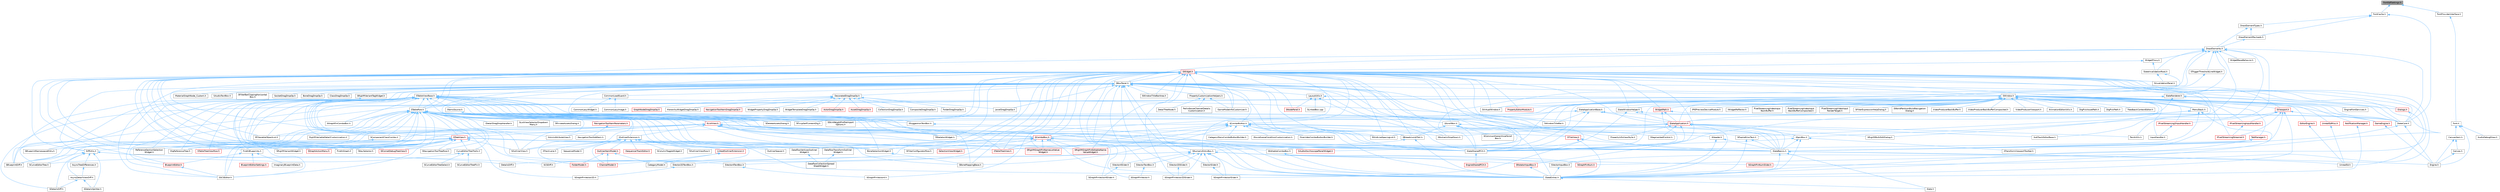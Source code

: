digraph "FontSdfSettings.h"
{
 // INTERACTIVE_SVG=YES
 // LATEX_PDF_SIZE
  bgcolor="transparent";
  edge [fontname=Helvetica,fontsize=10,labelfontname=Helvetica,labelfontsize=10];
  node [fontname=Helvetica,fontsize=10,shape=box,height=0.2,width=0.4];
  Node1 [id="Node000001",label="FontSdfSettings.h",height=0.2,width=0.4,color="gray40", fillcolor="grey60", style="filled", fontcolor="black",tooltip=" "];
  Node1 -> Node2 [id="edge1_Node000001_Node000002",dir="back",color="steelblue1",style="solid",tooltip=" "];
  Node2 [id="Node000002",label="FontCache.h",height=0.2,width=0.4,color="grey40", fillcolor="white", style="filled",URL="$d0/db4/FontCache_8h.html",tooltip=" "];
  Node2 -> Node3 [id="edge2_Node000002_Node000003",dir="back",color="steelblue1",style="solid",tooltip=" "];
  Node3 [id="Node000003",label="DrawElementPayloads.h",height=0.2,width=0.4,color="grey40", fillcolor="white", style="filled",URL="$d9/d97/DrawElementPayloads_8h.html",tooltip=" "];
  Node3 -> Node4 [id="edge3_Node000003_Node000004",dir="back",color="steelblue1",style="solid",tooltip=" "];
  Node4 [id="Node000004",label="DrawElements.h",height=0.2,width=0.4,color="grey40", fillcolor="white", style="filled",URL="$d8/d4c/DrawElements_8h.html",tooltip=" "];
  Node4 -> Node5 [id="edge4_Node000004_Node000005",dir="back",color="steelblue1",style="solid",tooltip=" "];
  Node5 [id="Node000005",label="PaintUtils.h",height=0.2,width=0.4,color="grey40", fillcolor="white", style="filled",URL="$d9/da6/PaintUtils_8h.html",tooltip=" "];
  Node4 -> Node6 [id="edge5_Node000004_Node000006",dir="back",color="steelblue1",style="solid",tooltip=" "];
  Node6 [id="Node000006",label="SBoxPanel.h",height=0.2,width=0.4,color="grey40", fillcolor="white", style="filled",URL="$d8/de6/SBoxPanel_8h.html",tooltip=" "];
  Node6 -> Node7 [id="edge6_Node000006_Node000007",dir="back",color="steelblue1",style="solid",tooltip=" "];
  Node7 [id="Node000007",label="BoneDragDropOp.h",height=0.2,width=0.4,color="grey40", fillcolor="white", style="filled",URL="$d9/dba/BoneDragDropOp_8h.html",tooltip=" "];
  Node6 -> Node8 [id="edge7_Node000006_Node000008",dir="back",color="steelblue1",style="solid",tooltip=" "];
  Node8 [id="Node000008",label="ClassDragDropOp.h",height=0.2,width=0.4,color="grey40", fillcolor="white", style="filled",URL="$d5/d37/ClassDragDropOp_8h.html",tooltip=" "];
  Node6 -> Node9 [id="edge8_Node000006_Node000009",dir="back",color="steelblue1",style="solid",tooltip=" "];
  Node9 [id="Node000009",label="CommonLoadGuard.h",height=0.2,width=0.4,color="grey40", fillcolor="white", style="filled",URL="$d1/da1/CommonLoadGuard_8h.html",tooltip=" "];
  Node9 -> Node10 [id="edge9_Node000009_Node000010",dir="back",color="steelblue1",style="solid",tooltip=" "];
  Node10 [id="Node000010",label="CommonLazyImage.h",height=0.2,width=0.4,color="grey40", fillcolor="white", style="filled",URL="$d2/d74/CommonLazyImage_8h.html",tooltip=" "];
  Node9 -> Node11 [id="edge10_Node000009_Node000011",dir="back",color="steelblue1",style="solid",tooltip=" "];
  Node11 [id="Node000011",label="CommonLazyWidget.h",height=0.2,width=0.4,color="grey40", fillcolor="white", style="filled",URL="$d2/db7/CommonLazyWidget_8h.html",tooltip=" "];
  Node6 -> Node12 [id="edge11_Node000006_Node000012",dir="back",color="steelblue1",style="solid",tooltip=" "];
  Node12 [id="Node000012",label="DecoratedDragDropOp.h",height=0.2,width=0.4,color="grey40", fillcolor="white", style="filled",URL="$d6/d6a/DecoratedDragDropOp_8h.html",tooltip=" "];
  Node12 -> Node13 [id="edge12_Node000012_Node000013",dir="back",color="steelblue1",style="solid",tooltip=" "];
  Node13 [id="Node000013",label="ActorDragDropOp.h",height=0.2,width=0.4,color="red", fillcolor="#FFF0F0", style="filled",URL="$dd/d1a/ActorDragDropOp_8h.html",tooltip=" "];
  Node12 -> Node15 [id="edge13_Node000012_Node000015",dir="back",color="steelblue1",style="solid",tooltip=" "];
  Node15 [id="Node000015",label="AssetDragDropOp.h",height=0.2,width=0.4,color="red", fillcolor="#FFF0F0", style="filled",URL="$df/dda/AssetDragDropOp_8h.html",tooltip=" "];
  Node12 -> Node17 [id="edge14_Node000012_Node000017",dir="back",color="steelblue1",style="solid",tooltip=" "];
  Node17 [id="Node000017",label="CollectionDragDropOp.h",height=0.2,width=0.4,color="grey40", fillcolor="white", style="filled",URL="$d6/d23/CollectionDragDropOp_8h.html",tooltip=" "];
  Node12 -> Node18 [id="edge15_Node000012_Node000018",dir="back",color="steelblue1",style="solid",tooltip=" "];
  Node18 [id="Node000018",label="CompositeDragDropOp.h",height=0.2,width=0.4,color="grey40", fillcolor="white", style="filled",URL="$dd/d84/CompositeDragDropOp_8h.html",tooltip=" "];
  Node12 -> Node19 [id="edge16_Node000012_Node000019",dir="back",color="steelblue1",style="solid",tooltip=" "];
  Node19 [id="Node000019",label="FolderDragDropOp.h",height=0.2,width=0.4,color="grey40", fillcolor="white", style="filled",URL="$d9/d22/FolderDragDropOp_8h.html",tooltip=" "];
  Node12 -> Node20 [id="edge17_Node000012_Node000020",dir="back",color="steelblue1",style="solid",tooltip=" "];
  Node20 [id="Node000020",label="GraphNodeDragDropOp.h",height=0.2,width=0.4,color="red", fillcolor="#FFF0F0", style="filled",URL="$d3/dbf/GraphNodeDragDropOp_8h.html",tooltip=" "];
  Node12 -> Node27 [id="edge18_Node000012_Node000027",dir="back",color="steelblue1",style="solid",tooltip=" "];
  Node27 [id="Node000027",label="HierarchyWidgetDragDropOp.h",height=0.2,width=0.4,color="grey40", fillcolor="white", style="filled",URL="$dd/dee/HierarchyWidgetDragDropOp_8h.html",tooltip=" "];
  Node12 -> Node28 [id="edge19_Node000012_Node000028",dir="back",color="steelblue1",style="solid",tooltip=" "];
  Node28 [id="Node000028",label="LevelDragDropOp.h",height=0.2,width=0.4,color="grey40", fillcolor="white", style="filled",URL="$dc/da5/LevelDragDropOp_8h.html",tooltip=" "];
  Node12 -> Node29 [id="edge20_Node000012_Node000029",dir="back",color="steelblue1",style="solid",tooltip=" "];
  Node29 [id="Node000029",label="NavigationToolItemDragDropOp.h",height=0.2,width=0.4,color="red", fillcolor="#FFF0F0", style="filled",URL="$d5/ddf/NavigationToolItemDragDropOp_8h.html",tooltip=" "];
  Node12 -> Node32 [id="edge21_Node000012_Node000032",dir="back",color="steelblue1",style="solid",tooltip=" "];
  Node32 [id="Node000032",label="WidgetPropertyDragDropOp.h",height=0.2,width=0.4,color="grey40", fillcolor="white", style="filled",URL="$dc/d6e/WidgetPropertyDragDropOp_8h.html",tooltip=" "];
  Node12 -> Node33 [id="edge22_Node000012_Node000033",dir="back",color="steelblue1",style="solid",tooltip=" "];
  Node33 [id="Node000033",label="WidgetTemplateDragDropOp.h",height=0.2,width=0.4,color="grey40", fillcolor="white", style="filled",URL="$dc/d8f/WidgetTemplateDragDropOp_8h.html",tooltip=" "];
  Node6 -> Node34 [id="edge23_Node000006_Node000034",dir="back",color="steelblue1",style="solid",tooltip=" "];
  Node34 [id="Node000034",label="DiffUtils.h",height=0.2,width=0.4,color="grey40", fillcolor="white", style="filled",URL="$d4/d91/DiffUtils_8h.html",tooltip=" "];
  Node34 -> Node35 [id="edge24_Node000034_Node000035",dir="back",color="steelblue1",style="solid",tooltip=" "];
  Node35 [id="Node000035",label="AsyncDetailViewDiff.h",height=0.2,width=0.4,color="grey40", fillcolor="white", style="filled",URL="$dc/d54/AsyncDetailViewDiff_8h.html",tooltip=" "];
  Node35 -> Node36 [id="edge25_Node000035_Node000036",dir="back",color="steelblue1",style="solid",tooltip=" "];
  Node36 [id="Node000036",label="SDetailsDiff.h",height=0.2,width=0.4,color="grey40", fillcolor="white", style="filled",URL="$da/d09/SDetailsDiff_8h.html",tooltip=" "];
  Node35 -> Node37 [id="edge26_Node000035_Node000037",dir="back",color="steelblue1",style="solid",tooltip=" "];
  Node37 [id="Node000037",label="SDetailsSplitter.h",height=0.2,width=0.4,color="grey40", fillcolor="white", style="filled",URL="$d5/de5/SDetailsSplitter_8h.html",tooltip=" "];
  Node34 -> Node38 [id="edge27_Node000034_Node000038",dir="back",color="steelblue1",style="solid",tooltip=" "];
  Node38 [id="Node000038",label="AsyncTreeDifferences.h",height=0.2,width=0.4,color="grey40", fillcolor="white", style="filled",URL="$dd/d63/AsyncTreeDifferences_8h.html",tooltip=" "];
  Node38 -> Node35 [id="edge28_Node000038_Node000035",dir="back",color="steelblue1",style="solid",tooltip=" "];
  Node34 -> Node39 [id="edge29_Node000034_Node000039",dir="back",color="steelblue1",style="solid",tooltip=" "];
  Node39 [id="Node000039",label="DetailsDiff.h",height=0.2,width=0.4,color="grey40", fillcolor="white", style="filled",URL="$de/dfc/DetailsDiff_8h.html",tooltip=" "];
  Node34 -> Node40 [id="edge30_Node000034_Node000040",dir="back",color="steelblue1",style="solid",tooltip=" "];
  Node40 [id="Node000040",label="SBlueprintDiff.h",height=0.2,width=0.4,color="grey40", fillcolor="white", style="filled",URL="$de/d6d/SBlueprintDiff_8h.html",tooltip=" "];
  Node34 -> Node41 [id="edge31_Node000034_Node000041",dir="back",color="steelblue1",style="solid",tooltip=" "];
  Node41 [id="Node000041",label="SCSDiff.h",height=0.2,width=0.4,color="grey40", fillcolor="white", style="filled",URL="$da/dc5/SCSDiff_8h.html",tooltip=" "];
  Node34 -> Node36 [id="edge32_Node000034_Node000036",dir="back",color="steelblue1",style="solid",tooltip=" "];
  Node34 -> Node37 [id="edge33_Node000034_Node000037",dir="back",color="steelblue1",style="solid",tooltip=" "];
  Node6 -> Node42 [id="edge34_Node000006_Node000042",dir="back",color="steelblue1",style="solid",tooltip=" "];
  Node42 [id="Node000042",label="GameModeInfoCustomizer.h",height=0.2,width=0.4,color="grey40", fillcolor="white", style="filled",URL="$d5/df3/GameModeInfoCustomizer_8h.html",tooltip=" "];
  Node6 -> Node43 [id="edge35_Node000006_Node000043",dir="back",color="steelblue1",style="solid",tooltip=" "];
  Node43 [id="Node000043",label="LayoutUtils.h",height=0.2,width=0.4,color="grey40", fillcolor="white", style="filled",URL="$d2/d09/LayoutUtils_8h.html",tooltip=" "];
  Node43 -> Node44 [id="edge36_Node000043_Node000044",dir="back",color="steelblue1",style="solid",tooltip=" "];
  Node44 [id="Node000044",label="SLinkedBox.cpp",height=0.2,width=0.4,color="grey40", fillcolor="white", style="filled",URL="$de/dd2/SLinkedBox_8cpp.html",tooltip=" "];
  Node43 -> Node45 [id="edge37_Node000043_Node000045",dir="back",color="steelblue1",style="solid",tooltip=" "];
  Node45 [id="Node000045",label="SNodePanel.h",height=0.2,width=0.4,color="red", fillcolor="#FFF0F0", style="filled",URL="$da/db1/SNodePanel_8h.html",tooltip=" "];
  Node43 -> Node111 [id="edge38_Node000043_Node000111",dir="back",color="steelblue1",style="solid",tooltip=" "];
  Node111 [id="Node000111",label="SlateCore.h",height=0.2,width=0.4,color="grey40", fillcolor="white", style="filled",URL="$dc/d03/SlateCore_8h.html",tooltip=" "];
  Node111 -> Node112 [id="edge39_Node000111_Node000112",dir="back",color="steelblue1",style="solid",tooltip=" "];
  Node112 [id="Node000112",label="Engine.h",height=0.2,width=0.4,color="grey40", fillcolor="white", style="filled",URL="$d1/d34/Public_2Engine_8h.html",tooltip=" "];
  Node111 -> Node113 [id="edge40_Node000111_Node000113",dir="back",color="steelblue1",style="solid",tooltip=" "];
  Node113 [id="Node000113",label="SlateBasics.h",height=0.2,width=0.4,color="grey40", fillcolor="white", style="filled",URL="$da/d2f/SlateBasics_8h.html",tooltip=" "];
  Node113 -> Node112 [id="edge41_Node000113_Node000112",dir="back",color="steelblue1",style="solid",tooltip=" "];
  Node113 -> Node114 [id="edge42_Node000113_Node000114",dir="back",color="steelblue1",style="solid",tooltip=" "];
  Node114 [id="Node000114",label="Slate.h",height=0.2,width=0.4,color="grey40", fillcolor="white", style="filled",URL="$d2/dc0/Slate_8h.html",tooltip=" "];
  Node113 -> Node115 [id="edge43_Node000113_Node000115",dir="back",color="steelblue1",style="solid",tooltip=" "];
  Node115 [id="Node000115",label="SlateExtras.h",height=0.2,width=0.4,color="grey40", fillcolor="white", style="filled",URL="$d8/dec/SlateExtras_8h.html",tooltip=" "];
  Node115 -> Node114 [id="edge44_Node000115_Node000114",dir="back",color="steelblue1",style="solid",tooltip=" "];
  Node113 -> Node116 [id="edge45_Node000113_Node000116",dir="back",color="steelblue1",style="solid",tooltip=" "];
  Node116 [id="Node000116",label="UnrealEd.h",height=0.2,width=0.4,color="grey40", fillcolor="white", style="filled",URL="$d2/d5f/UnrealEd_8h.html",tooltip=" "];
  Node43 -> Node117 [id="edge46_Node000043_Node000117",dir="back",color="steelblue1",style="solid",tooltip=" "];
  Node117 [id="Node000117",label="SlateSharedPCH.h",height=0.2,width=0.4,color="grey40", fillcolor="white", style="filled",URL="$d1/dfc/SlateSharedPCH_8h.html",tooltip=" "];
  Node117 -> Node118 [id="edge47_Node000117_Node000118",dir="back",color="steelblue1",style="solid",tooltip=" "];
  Node118 [id="Node000118",label="EngineSharedPCH.h",height=0.2,width=0.4,color="red", fillcolor="#FFF0F0", style="filled",URL="$dc/dbb/EngineSharedPCH_8h.html",tooltip=" "];
  Node6 -> Node28 [id="edge48_Node000006_Node000028",dir="back",color="steelblue1",style="solid",tooltip=" "];
  Node6 -> Node120 [id="edge49_Node000006_Node000120",dir="back",color="steelblue1",style="solid",tooltip=" "];
  Node120 [id="Node000120",label="MaterialGraphNode_Custom.h",height=0.2,width=0.4,color="grey40", fillcolor="white", style="filled",URL="$d5/d6c/MaterialGraphNode__Custom_8h.html",tooltip=" "];
  Node6 -> Node121 [id="edge50_Node000006_Node000121",dir="back",color="steelblue1",style="solid",tooltip=" "];
  Node121 [id="Node000121",label="PropertyCustomizationHelpers.h",height=0.2,width=0.4,color="grey40", fillcolor="white", style="filled",URL="$d7/dd0/PropertyCustomizationHelpers_8h.html",tooltip=" "];
  Node121 -> Node122 [id="edge51_Node000121_Node000122",dir="back",color="steelblue1",style="solid",tooltip=" "];
  Node122 [id="Node000122",label="DetailTreeNode.h",height=0.2,width=0.4,color="grey40", fillcolor="white", style="filled",URL="$d8/d32/DetailTreeNode_8h.html",tooltip=" "];
  Node121 -> Node42 [id="edge52_Node000121_Node000042",dir="back",color="steelblue1",style="solid",tooltip=" "];
  Node121 -> Node123 [id="edge53_Node000121_Node000123",dir="back",color="steelblue1",style="solid",tooltip=" "];
  Node123 [id="Node000123",label="PerlinNoiseChannelDetails\lCustomization.h",height=0.2,width=0.4,color="grey40", fillcolor="white", style="filled",URL="$d6/df3/PerlinNoiseChannelDetailsCustomization_8h.html",tooltip=" "];
  Node6 -> Node124 [id="edge54_Node000006_Node000124",dir="back",color="steelblue1",style="solid",tooltip=" "];
  Node124 [id="Node000124",label="SAudioTextBox.h",height=0.2,width=0.4,color="grey40", fillcolor="white", style="filled",URL="$da/da3/SAudioTextBox_8h.html",tooltip=" "];
  Node6 -> Node125 [id="edge55_Node000006_Node000125",dir="back",color="steelblue1",style="solid",tooltip=" "];
  Node125 [id="Node000125",label="SBreadcrumbTrail.h",height=0.2,width=0.4,color="grey40", fillcolor="white", style="filled",URL="$d4/de2/SBreadcrumbTrail_8h.html",tooltip=" "];
  Node125 -> Node126 [id="edge56_Node000125_Node000126",dir="back",color="steelblue1",style="solid",tooltip=" "];
  Node126 [id="Node000126",label="STableTreeView.h",height=0.2,width=0.4,color="red", fillcolor="#FFF0F0", style="filled",URL="$dd/d46/STableTreeView_8h.html",tooltip=" "];
  Node125 -> Node115 [id="edge57_Node000125_Node000115",dir="back",color="steelblue1",style="solid",tooltip=" "];
  Node6 -> Node129 [id="edge58_Node000006_Node000129",dir="back",color="steelblue1",style="solid",tooltip=" "];
  Node129 [id="Node000129",label="SComboButton.h",height=0.2,width=0.4,color="grey40", fillcolor="white", style="filled",URL="$dc/d43/SComboButton_8h.html",tooltip=" "];
  Node129 -> Node130 [id="edge59_Node000129_Node000130",dir="back",color="steelblue1",style="solid",tooltip=" "];
  Node130 [id="Node000130",label="CategoryMenuComboButtonBuilder.h",height=0.2,width=0.4,color="grey40", fillcolor="white", style="filled",URL="$df/d7b/CategoryMenuComboButtonBuilder_8h.html",tooltip=" "];
  Node129 -> Node131 [id="edge60_Node000129_Node000131",dir="back",color="steelblue1",style="solid",tooltip=" "];
  Node131 [id="Node000131",label="MovieSceneConditionCustomization.h",height=0.2,width=0.4,color="grey40", fillcolor="white", style="filled",URL="$db/d7d/MovieSceneConditionCustomization_8h.html",tooltip=" "];
  Node129 -> Node132 [id="edge61_Node000129_Node000132",dir="back",color="steelblue1",style="solid",tooltip=" "];
  Node132 [id="Node000132",label="OverridesComboButtonBuilder.h",height=0.2,width=0.4,color="grey40", fillcolor="white", style="filled",URL="$d5/dac/OverridesComboButtonBuilder_8h.html",tooltip=" "];
  Node129 -> Node133 [id="edge62_Node000129_Node000133",dir="back",color="steelblue1",style="solid",tooltip=" "];
  Node133 [id="Node000133",label="SBoneMappingBase.h",height=0.2,width=0.4,color="grey40", fillcolor="white", style="filled",URL="$d7/d49/SBoneMappingBase_8h.html",tooltip=" "];
  Node129 -> Node134 [id="edge63_Node000129_Node000134",dir="back",color="steelblue1",style="solid",tooltip=" "];
  Node134 [id="Node000134",label="SComboBox.h",height=0.2,width=0.4,color="red", fillcolor="#FFF0F0", style="filled",URL="$d2/dd5/SComboBox_8h.html",tooltip=" "];
  Node134 -> Node135 [id="edge64_Node000134_Node000135",dir="back",color="steelblue1",style="solid",tooltip=" "];
  Node135 [id="Node000135",label="DataflowTransformOutliner\lWidget.h",height=0.2,width=0.4,color="grey40", fillcolor="white", style="filled",URL="$d8/df9/DataflowTransformOutlinerWidget_8h.html",tooltip=" "];
  Node135 -> Node136 [id="edge65_Node000135_Node000136",dir="back",color="steelblue1",style="solid",tooltip=" "];
  Node136 [id="Node000136",label="DataflowCollectionSpread\lSheetWidget.h",height=0.2,width=0.4,color="grey40", fillcolor="white", style="filled",URL="$da/da3/DataflowCollectionSpreadSheetWidget_8h.html",tooltip=" "];
  Node134 -> Node137 [id="edge66_Node000134_Node000137",dir="back",color="steelblue1",style="solid",tooltip=" "];
  Node137 [id="Node000137",label="DataflowVerticesOutliner\lWidget.h",height=0.2,width=0.4,color="grey40", fillcolor="white", style="filled",URL="$dd/deb/DataflowVerticesOutlinerWidget_8h.html",tooltip=" "];
  Node137 -> Node136 [id="edge67_Node000137_Node000136",dir="back",color="steelblue1",style="solid",tooltip=" "];
  Node134 -> Node140 [id="edge68_Node000134_Node000140",dir="back",color="steelblue1",style="solid",tooltip=" "];
  Node140 [id="Node000140",label="SAudioOscilloscopePanelWidget.h",height=0.2,width=0.4,color="red", fillcolor="#FFF0F0", style="filled",URL="$db/d7e/SAudioOscilloscopePanelWidget_8h.html",tooltip=" "];
  Node134 -> Node145 [id="edge69_Node000134_Node000145",dir="back",color="steelblue1",style="solid",tooltip=" "];
  Node145 [id="Node000145",label="SEditableComboBox.h",height=0.2,width=0.4,color="grey40", fillcolor="white", style="filled",URL="$d0/d8c/SEditableComboBox_8h.html",tooltip=" "];
  Node145 -> Node115 [id="edge70_Node000145_Node000115",dir="back",color="steelblue1",style="solid",tooltip=" "];
  Node134 -> Node146 [id="edge71_Node000134_Node000146",dir="back",color="steelblue1",style="solid",tooltip=" "];
  Node146 [id="Node000146",label="SFilterConfiguratorRow.h",height=0.2,width=0.4,color="grey40", fillcolor="white", style="filled",URL="$d2/d18/SFilterConfiguratorRow_8h.html",tooltip=" "];
  Node134 -> Node148 [id="edge72_Node000134_Node000148",dir="back",color="steelblue1",style="solid",tooltip=" "];
  Node148 [id="Node000148",label="SRigVMGraphPinEditableName\lValueWidget.h",height=0.2,width=0.4,color="red", fillcolor="#FFF0F0", style="filled",URL="$da/d0c/SRigVMGraphPinEditableNameValueWidget_8h.html",tooltip=" "];
  Node134 -> Node149 [id="edge73_Node000134_Node000149",dir="back",color="steelblue1",style="solid",tooltip=" "];
  Node149 [id="Node000149",label="SRigVMGraphPinNameListValue\lWidget.h",height=0.2,width=0.4,color="red", fillcolor="#FFF0F0", style="filled",URL="$dc/dac/SRigVMGraphPinNameListValueWidget_8h.html",tooltip=" "];
  Node134 -> Node126 [id="edge74_Node000134_Node000126",dir="back",color="steelblue1",style="solid",tooltip=" "];
  Node134 -> Node154 [id="edge75_Node000134_Node000154",dir="back",color="steelblue1",style="solid",tooltip=" "];
  Node154 [id="Node000154",label="SelectionViewWidget.h",height=0.2,width=0.4,color="red", fillcolor="#FFF0F0", style="filled",URL="$dc/db5/SelectionViewWidget_8h.html",tooltip=" "];
  Node134 -> Node113 [id="edge76_Node000134_Node000113",dir="back",color="steelblue1",style="solid",tooltip=" "];
  Node134 -> Node115 [id="edge77_Node000134_Node000115",dir="back",color="steelblue1",style="solid",tooltip=" "];
  Node134 -> Node117 [id="edge78_Node000134_Node000117",dir="back",color="steelblue1",style="solid",tooltip=" "];
  Node129 -> Node161 [id="edge79_Node000129_Node000161",dir="back",color="steelblue1",style="solid",tooltip=" "];
  Node161 [id="Node000161",label="SComponentClassCombo.h",height=0.2,width=0.4,color="grey40", fillcolor="white", style="filled",URL="$dc/df2/SComponentClassCombo_8h.html",tooltip=" "];
  Node161 -> Node162 [id="edge80_Node000161_Node000162",dir="back",color="steelblue1",style="solid",tooltip=" "];
  Node162 [id="Node000162",label="SSCSEditor.h",height=0.2,width=0.4,color="grey40", fillcolor="white", style="filled",URL="$d0/d2e/SSCSEditor_8h.html",tooltip=" "];
  Node129 -> Node163 [id="edge81_Node000129_Node000163",dir="back",color="steelblue1",style="solid",tooltip=" "];
  Node163 [id="Node000163",label="SGridLineSpacingList.h",height=0.2,width=0.4,color="grey40", fillcolor="white", style="filled",URL="$db/d48/SGridLineSpacingList_8h.html",tooltip=" "];
  Node129 -> Node164 [id="edge82_Node000129_Node000164",dir="back",color="steelblue1",style="solid",tooltip=" "];
  Node164 [id="Node000164",label="SNumericDropDown.h",height=0.2,width=0.4,color="grey40", fillcolor="white", style="filled",URL="$d3/d12/SNumericDropDown_8h.html",tooltip=" "];
  Node129 -> Node165 [id="edge83_Node000129_Node000165",dir="back",color="steelblue1",style="solid",tooltip=" "];
  Node165 [id="Node000165",label="SPopUpErrorText.h",height=0.2,width=0.4,color="grey40", fillcolor="white", style="filled",URL="$d7/d15/SPopUpErrorText_8h.html",tooltip=" "];
  Node165 -> Node113 [id="edge84_Node000165_Node000113",dir="back",color="steelblue1",style="solid",tooltip=" "];
  Node165 -> Node115 [id="edge85_Node000165_Node000115",dir="back",color="steelblue1",style="solid",tooltip=" "];
  Node129 -> Node148 [id="edge86_Node000129_Node000148",dir="back",color="steelblue1",style="solid",tooltip=" "];
  Node129 -> Node149 [id="edge87_Node000129_Node000149",dir="back",color="steelblue1",style="solid",tooltip=" "];
  Node129 -> Node113 [id="edge88_Node000129_Node000113",dir="back",color="steelblue1",style="solid",tooltip=" "];
  Node129 -> Node115 [id="edge89_Node000129_Node000115",dir="back",color="steelblue1",style="solid",tooltip=" "];
  Node129 -> Node117 [id="edge90_Node000129_Node000117",dir="back",color="steelblue1",style="solid",tooltip=" "];
  Node6 -> Node145 [id="edge91_Node000006_Node000145",dir="back",color="steelblue1",style="solid",tooltip=" "];
  Node6 -> Node166 [id="edge92_Node000006_Node000166",dir="back",color="steelblue1",style="solid",tooltip=" "];
  Node166 [id="Node000166",label="SFilterBarClippingHorizontal\lBox.h",height=0.2,width=0.4,color="grey40", fillcolor="white", style="filled",URL="$dd/d94/SFilterBarClippingHorizontalBox_8h.html",tooltip=" "];
  Node6 -> Node163 [id="edge93_Node000006_Node000163",dir="back",color="steelblue1",style="solid",tooltip=" "];
  Node6 -> Node167 [id="edge94_Node000006_Node000167",dir="back",color="steelblue1",style="solid",tooltip=" "];
  Node167 [id="Node000167",label="SHeader.h",height=0.2,width=0.4,color="grey40", fillcolor="white", style="filled",URL="$de/d21/SHeader_8h.html",tooltip=" "];
  Node167 -> Node113 [id="edge95_Node000167_Node000113",dir="back",color="steelblue1",style="solid",tooltip=" "];
  Node167 -> Node115 [id="edge96_Node000167_Node000115",dir="back",color="steelblue1",style="solid",tooltip=" "];
  Node6 -> Node164 [id="edge97_Node000006_Node000164",dir="back",color="steelblue1",style="solid",tooltip=" "];
  Node6 -> Node168 [id="edge98_Node000006_Node000168",dir="back",color="steelblue1",style="solid",tooltip=" "];
  Node168 [id="Node000168",label="SNumericEntryBox.h",height=0.2,width=0.4,color="grey40", fillcolor="white", style="filled",URL="$d8/d1a/SNumericEntryBox_8h.html",tooltip=" "];
  Node168 -> Node83 [id="edge99_Node000168_Node000083",dir="back",color="steelblue1",style="solid",tooltip=" "];
  Node83 [id="Node000083",label="SGraphPinNum.h",height=0.2,width=0.4,color="red", fillcolor="#FFF0F0", style="filled",URL="$d7/da4/SGraphPinNum_8h.html",tooltip=" "];
  Node168 -> Node85 [id="edge100_Node000168_Node000085",dir="back",color="steelblue1",style="solid",tooltip=" "];
  Node85 [id="Node000085",label="SGraphPinNumSlider.h",height=0.2,width=0.4,color="red", fillcolor="#FFF0F0", style="filled",URL="$d5/d00/SGraphPinNumSlider_8h.html",tooltip=" "];
  Node168 -> Node93 [id="edge101_Node000168_Node000093",dir="back",color="steelblue1",style="solid",tooltip=" "];
  Node93 [id="Node000093",label="SGraphPinVector2DSlider.h",height=0.2,width=0.4,color="grey40", fillcolor="white", style="filled",URL="$d7/d05/SGraphPinVector2DSlider_8h.html",tooltip=" "];
  Node168 -> Node96 [id="edge102_Node000168_Node000096",dir="back",color="steelblue1",style="solid",tooltip=" "];
  Node96 [id="Node000096",label="SGraphPinVectorSlider.h",height=0.2,width=0.4,color="grey40", fillcolor="white", style="filled",URL="$dc/d38/SGraphPinVectorSlider_8h.html",tooltip=" "];
  Node168 -> Node169 [id="edge103_Node000168_Node000169",dir="back",color="steelblue1",style="solid",tooltip=" "];
  Node169 [id="Node000169",label="SRotatorInputBox.h",height=0.2,width=0.4,color="red", fillcolor="#FFF0F0", style="filled",URL="$de/dd2/SRotatorInputBox_8h.html",tooltip=" "];
  Node169 -> Node115 [id="edge104_Node000169_Node000115",dir="back",color="steelblue1",style="solid",tooltip=" "];
  Node168 -> Node170 [id="edge105_Node000168_Node000170",dir="back",color="steelblue1",style="solid",tooltip=" "];
  Node170 [id="Node000170",label="SVector2DSlider.h",height=0.2,width=0.4,color="grey40", fillcolor="white", style="filled",URL="$de/d67/SVector2DSlider_8h.html",tooltip=" "];
  Node170 -> Node93 [id="edge106_Node000170_Node000093",dir="back",color="steelblue1",style="solid",tooltip=" "];
  Node168 -> Node171 [id="edge107_Node000168_Node000171",dir="back",color="steelblue1",style="solid",tooltip=" "];
  Node171 [id="Node000171",label="SVector2DTextBox.h",height=0.2,width=0.4,color="grey40", fillcolor="white", style="filled",URL="$d6/d71/SVector2DTextBox_8h.html",tooltip=" "];
  Node171 -> Node92 [id="edge108_Node000171_Node000092",dir="back",color="steelblue1",style="solid",tooltip=" "];
  Node92 [id="Node000092",label="SGraphPinVector2D.h",height=0.2,width=0.4,color="grey40", fillcolor="white", style="filled",URL="$d7/d67/SGraphPinVector2D_8h.html",tooltip=" "];
  Node168 -> Node172 [id="edge109_Node000168_Node000172",dir="back",color="steelblue1",style="solid",tooltip=" "];
  Node172 [id="Node000172",label="SVector4Slider.h",height=0.2,width=0.4,color="grey40", fillcolor="white", style="filled",URL="$d4/dec/SVector4Slider_8h.html",tooltip=" "];
  Node172 -> Node95 [id="edge110_Node000172_Node000095",dir="back",color="steelblue1",style="solid",tooltip=" "];
  Node95 [id="Node000095",label="SGraphPinVector4Slider.h",height=0.2,width=0.4,color="grey40", fillcolor="white", style="filled",URL="$d9/db8/SGraphPinVector4Slider_8h.html",tooltip=" "];
  Node168 -> Node173 [id="edge111_Node000168_Node000173",dir="back",color="steelblue1",style="solid",tooltip=" "];
  Node173 [id="Node000173",label="SVector4TextBox.h",height=0.2,width=0.4,color="grey40", fillcolor="white", style="filled",URL="$dd/da4/SVector4TextBox_8h.html",tooltip=" "];
  Node173 -> Node94 [id="edge112_Node000173_Node000094",dir="back",color="steelblue1",style="solid",tooltip=" "];
  Node94 [id="Node000094",label="SGraphPinVector4.h",height=0.2,width=0.4,color="grey40", fillcolor="white", style="filled",URL="$d4/d94/SGraphPinVector4_8h.html",tooltip=" "];
  Node168 -> Node174 [id="edge113_Node000168_Node000174",dir="back",color="steelblue1",style="solid",tooltip=" "];
  Node174 [id="Node000174",label="SVectorInputBox.h",height=0.2,width=0.4,color="grey40", fillcolor="white", style="filled",URL="$df/d44/SVectorInputBox_8h.html",tooltip=" "];
  Node174 -> Node115 [id="edge114_Node000174_Node000115",dir="back",color="steelblue1",style="solid",tooltip=" "];
  Node168 -> Node175 [id="edge115_Node000168_Node000175",dir="back",color="steelblue1",style="solid",tooltip=" "];
  Node175 [id="Node000175",label="SVectorSlider.h",height=0.2,width=0.4,color="grey40", fillcolor="white", style="filled",URL="$d2/db5/SVectorSlider_8h.html",tooltip=" "];
  Node175 -> Node96 [id="edge116_Node000175_Node000096",dir="back",color="steelblue1",style="solid",tooltip=" "];
  Node168 -> Node176 [id="edge117_Node000168_Node000176",dir="back",color="steelblue1",style="solid",tooltip=" "];
  Node176 [id="Node000176",label="SVectorTextBox.h",height=0.2,width=0.4,color="grey40", fillcolor="white", style="filled",URL="$df/db8/SVectorTextBox_8h.html",tooltip=" "];
  Node176 -> Node91 [id="edge118_Node000176_Node000091",dir="back",color="steelblue1",style="solid",tooltip=" "];
  Node91 [id="Node000091",label="SGraphPinVector.h",height=0.2,width=0.4,color="grey40", fillcolor="white", style="filled",URL="$d8/de7/SGraphPinVector_8h.html",tooltip=" "];
  Node168 -> Node115 [id="edge119_Node000168_Node000115",dir="back",color="steelblue1",style="solid",tooltip=" "];
  Node6 -> Node177 [id="edge120_Node000006_Node000177",dir="back",color="steelblue1",style="solid",tooltip=" "];
  Node177 [id="Node000177",label="SRigVMVariantTagWidget.h",height=0.2,width=0.4,color="grey40", fillcolor="white", style="filled",URL="$d4/d38/SRigVMVariantTagWidget_8h.html",tooltip=" "];
  Node177 -> Node178 [id="edge121_Node000177_Node000178",dir="back",color="steelblue1",style="solid",tooltip=" "];
  Node178 [id="Node000178",label="SRigVMVariantWidget.h",height=0.2,width=0.4,color="grey40", fillcolor="white", style="filled",URL="$d5/d61/SRigVMVariantWidget_8h.html",tooltip=" "];
  Node6 -> Node178 [id="edge122_Node000006_Node000178",dir="back",color="steelblue1",style="solid",tooltip=" "];
  Node6 -> Node162 [id="edge123_Node000006_Node000162",dir="back",color="steelblue1",style="solid",tooltip=" "];
  Node6 -> Node179 [id="edge124_Node000006_Node000179",dir="back",color="steelblue1",style="solid",tooltip=" "];
  Node179 [id="Node000179",label="SScrollBox.h",height=0.2,width=0.4,color="grey40", fillcolor="white", style="filled",URL="$d3/da2/SScrollBox_8h.html",tooltip=" "];
  Node179 -> Node125 [id="edge125_Node000179_Node000125",dir="back",color="steelblue1",style="solid",tooltip=" "];
  Node179 -> Node180 [id="edge126_Node000179_Node000180",dir="back",color="steelblue1",style="solid",tooltip=" "];
  Node180 [id="Node000180",label="SCommonHierarchicalScroll\lBox.h",height=0.2,width=0.4,color="grey40", fillcolor="white", style="filled",URL="$d8/dd5/SCommonHierarchicalScrollBox_8h.html",tooltip=" "];
  Node179 -> Node113 [id="edge127_Node000179_Node000113",dir="back",color="steelblue1",style="solid",tooltip=" "];
  Node179 -> Node115 [id="edge128_Node000179_Node000115",dir="back",color="steelblue1",style="solid",tooltip=" "];
  Node179 -> Node117 [id="edge129_Node000179_Node000117",dir="back",color="steelblue1",style="solid",tooltip=" "];
  Node6 -> Node181 [id="edge130_Node000006_Node000181",dir="back",color="steelblue1",style="solid",tooltip=" "];
  Node181 [id="Node000181",label="SSegmentedControl.h",height=0.2,width=0.4,color="grey40", fillcolor="white", style="filled",URL="$d3/d4f/SSegmentedControl_8h.html",tooltip=" "];
  Node6 -> Node182 [id="edge131_Node000006_Node000182",dir="back",color="steelblue1",style="solid",tooltip=" "];
  Node182 [id="Node000182",label="SSkeletonWidget.h",height=0.2,width=0.4,color="grey40", fillcolor="white", style="filled",URL="$dd/da7/SSkeletonWidget_8h.html",tooltip=" "];
  Node6 -> Node183 [id="edge132_Node000006_Node000183",dir="back",color="steelblue1",style="solid",tooltip=" "];
  Node183 [id="Node000183",label="SSpinBox.h",height=0.2,width=0.4,color="grey40", fillcolor="white", style="filled",URL="$d5/da5/SSpinBox_8h.html",tooltip=" "];
  Node183 -> Node168 [id="edge133_Node000183_Node000168",dir="back",color="steelblue1",style="solid",tooltip=" "];
  Node183 -> Node184 [id="edge134_Node000183_Node000184",dir="back",color="steelblue1",style="solid",tooltip=" "];
  Node184 [id="Node000184",label="STransformViewportToolbar.h",height=0.2,width=0.4,color="grey40", fillcolor="white", style="filled",URL="$d8/da8/STransformViewportToolbar_8h.html",tooltip=" "];
  Node183 -> Node113 [id="edge135_Node000183_Node000113",dir="back",color="steelblue1",style="solid",tooltip=" "];
  Node183 -> Node115 [id="edge136_Node000183_Node000115",dir="back",color="steelblue1",style="solid",tooltip=" "];
  Node6 -> Node185 [id="edge137_Node000006_Node000185",dir="back",color="steelblue1",style="solid",tooltip=" "];
  Node185 [id="Node000185",label="STableRow.h",height=0.2,width=0.4,color="grey40", fillcolor="white", style="filled",URL="$d8/d43/STableRow_8h.html",tooltip=" "];
  Node185 -> Node186 [id="edge138_Node000185_Node000186",dir="back",color="steelblue1",style="solid",tooltip=" "];
  Node186 [id="Node000186",label="BoneSelectionWidget.h",height=0.2,width=0.4,color="grey40", fillcolor="white", style="filled",URL="$d4/dd3/BoneSelectionWidget_8h.html",tooltip=" "];
  Node186 -> Node133 [id="edge139_Node000186_Node000133",dir="back",color="steelblue1",style="solid",tooltip=" "];
  Node185 -> Node187 [id="edge140_Node000185_Node000187",dir="back",color="steelblue1",style="solid",tooltip=" "];
  Node187 [id="Node000187",label="CurveEditorTreeTraits.h",height=0.2,width=0.4,color="grey40", fillcolor="white", style="filled",URL="$d4/d4a/CurveEditorTreeTraits_8h.html",tooltip=" "];
  Node187 -> Node188 [id="edge141_Node000187_Node000188",dir="back",color="steelblue1",style="solid",tooltip=" "];
  Node188 [id="Node000188",label="SCurveEditorTree.h",height=0.2,width=0.4,color="grey40", fillcolor="white", style="filled",URL="$da/da4/SCurveEditorTree_8h.html",tooltip=" "];
  Node187 -> Node189 [id="edge142_Node000187_Node000189",dir="back",color="steelblue1",style="solid",tooltip=" "];
  Node189 [id="Node000189",label="SCurveEditorTreePin.h",height=0.2,width=0.4,color="grey40", fillcolor="white", style="filled",URL="$db/d44/SCurveEditorTreePin_8h.html",tooltip=" "];
  Node187 -> Node190 [id="edge143_Node000187_Node000190",dir="back",color="steelblue1",style="solid",tooltip=" "];
  Node190 [id="Node000190",label="SCurveEditorTreeSelect.h",height=0.2,width=0.4,color="grey40", fillcolor="white", style="filled",URL="$d9/d58/SCurveEditorTreeSelect_8h.html",tooltip=" "];
  Node185 -> Node135 [id="edge144_Node000185_Node000135",dir="back",color="steelblue1",style="solid",tooltip=" "];
  Node185 -> Node137 [id="edge145_Node000185_Node000137",dir="back",color="steelblue1",style="solid",tooltip=" "];
  Node185 -> Node191 [id="edge146_Node000185_Node000191",dir="back",color="steelblue1",style="solid",tooltip=" "];
  Node191 [id="Node000191",label="DlgReferenceTree.h",height=0.2,width=0.4,color="grey40", fillcolor="white", style="filled",URL="$db/dd3/DlgReferenceTree_8h.html",tooltip=" "];
  Node185 -> Node192 [id="edge147_Node000185_Node000192",dir="back",color="steelblue1",style="solid",tooltip=" "];
  Node192 [id="Node000192",label="FindInBlueprints.h",height=0.2,width=0.4,color="grey40", fillcolor="white", style="filled",URL="$d0/d27/FindInBlueprints_8h.html",tooltip=" "];
  Node192 -> Node193 [id="edge148_Node000192_Node000193",dir="back",color="steelblue1",style="solid",tooltip=" "];
  Node193 [id="Node000193",label="BlueprintEditor.h",height=0.2,width=0.4,color="red", fillcolor="#FFF0F0", style="filled",URL="$df/d7d/BlueprintEditor_8h.html",tooltip=" "];
  Node193 -> Node162 [id="edge149_Node000193_Node000162",dir="back",color="steelblue1",style="solid",tooltip=" "];
  Node192 -> Node203 [id="edge150_Node000192_Node000203",dir="back",color="steelblue1",style="solid",tooltip=" "];
  Node203 [id="Node000203",label="BlueprintEditorSettings.h",height=0.2,width=0.4,color="red", fillcolor="#FFF0F0", style="filled",URL="$d4/dbc/BlueprintEditorSettings_8h.html",tooltip=" "];
  Node192 -> Node205 [id="edge151_Node000192_Node000205",dir="back",color="steelblue1",style="solid",tooltip=" "];
  Node205 [id="Node000205",label="ImaginaryBlueprintData.h",height=0.2,width=0.4,color="grey40", fillcolor="white", style="filled",URL="$d9/d16/ImaginaryBlueprintData_8h.html",tooltip=" "];
  Node185 -> Node206 [id="edge152_Node000185_Node000206",dir="back",color="steelblue1",style="solid",tooltip=" "];
  Node206 [id="Node000206",label="FindInGraph.h",height=0.2,width=0.4,color="grey40", fillcolor="white", style="filled",URL="$de/d36/FindInGraph_8h.html",tooltip=" "];
  Node185 -> Node207 [id="edge153_Node000185_Node000207",dir="back",color="steelblue1",style="solid",tooltip=" "];
  Node207 [id="Node000207",label="IDetailDragDropHandler.h",height=0.2,width=0.4,color="grey40", fillcolor="white", style="filled",URL="$dd/d80/IDetailDragDropHandler_8h.html",tooltip=" "];
  Node185 -> Node208 [id="edge154_Node000185_Node000208",dir="back",color="steelblue1",style="solid",tooltip=" "];
  Node208 [id="Node000208",label="IOutlinerExtension.h",height=0.2,width=0.4,color="grey40", fillcolor="white", style="filled",URL="$db/d1a/IOutlinerExtension_8h.html",tooltip=" "];
  Node208 -> Node209 [id="edge155_Node000208_Node000209",dir="back",color="steelblue1",style="solid",tooltip=" "];
  Node209 [id="Node000209",label="CategoryModel.h",height=0.2,width=0.4,color="grey40", fillcolor="white", style="filled",URL="$db/dfe/CategoryModel_8h.html",tooltip=" "];
  Node208 -> Node210 [id="edge156_Node000208_Node000210",dir="back",color="steelblue1",style="solid",tooltip=" "];
  Node210 [id="Node000210",label="ChannelModel.h",height=0.2,width=0.4,color="red", fillcolor="#FFF0F0", style="filled",URL="$de/d30/ChannelModel_8h.html",tooltip=" "];
  Node208 -> Node212 [id="edge157_Node000208_Node000212",dir="back",color="steelblue1",style="solid",tooltip=" "];
  Node212 [id="Node000212",label="FolderModel.h",height=0.2,width=0.4,color="red", fillcolor="#FFF0F0", style="filled",URL="$d4/d1d/FolderModel_8h.html",tooltip=" "];
  Node208 -> Node214 [id="edge158_Node000208_Node000214",dir="back",color="steelblue1",style="solid",tooltip=" "];
  Node214 [id="Node000214",label="ISequencerTrackEditor.h",height=0.2,width=0.4,color="red", fillcolor="#FFF0F0", style="filled",URL="$df/dca/ISequencerTrackEditor_8h.html",tooltip=" "];
  Node208 -> Node245 [id="edge159_Node000208_Node000245",dir="back",color="steelblue1",style="solid",tooltip=" "];
  Node245 [id="Node000245",label="LinkedOutlinerExtension.h",height=0.2,width=0.4,color="red", fillcolor="#FFF0F0", style="filled",URL="$da/d0f/LinkedOutlinerExtension_8h.html",tooltip=" "];
  Node245 -> Node209 [id="edge160_Node000245_Node000209",dir="back",color="steelblue1",style="solid",tooltip=" "];
  Node245 -> Node210 [id="edge161_Node000245_Node000210",dir="back",color="steelblue1",style="solid",tooltip=" "];
  Node208 -> Node259 [id="edge162_Node000208_Node000259",dir="back",color="steelblue1",style="solid",tooltip=" "];
  Node259 [id="Node000259",label="OutlinerItemModel.h",height=0.2,width=0.4,color="red", fillcolor="#FFF0F0", style="filled",URL="$da/dbf/OutlinerItemModel_8h.html",tooltip=" "];
  Node259 -> Node209 [id="edge163_Node000259_Node000209",dir="back",color="steelblue1",style="solid",tooltip=" "];
  Node259 -> Node210 [id="edge164_Node000259_Node000210",dir="back",color="steelblue1",style="solid",tooltip=" "];
  Node259 -> Node212 [id="edge165_Node000259_Node000212",dir="back",color="steelblue1",style="solid",tooltip=" "];
  Node208 -> Node261 [id="edge166_Node000208_Node000261",dir="back",color="steelblue1",style="solid",tooltip=" "];
  Node261 [id="Node000261",label="OutlinerSpacer.h",height=0.2,width=0.4,color="grey40", fillcolor="white", style="filled",URL="$dd/d3e/OutlinerSpacer_8h.html",tooltip=" "];
  Node208 -> Node262 [id="edge167_Node000208_Node000262",dir="back",color="steelblue1",style="solid",tooltip=" "];
  Node262 [id="Node000262",label="SColumnToggleWidget.h",height=0.2,width=0.4,color="grey40", fillcolor="white", style="filled",URL="$de/d8d/SColumnToggleWidget_8h.html",tooltip=" "];
  Node208 -> Node263 [id="edge168_Node000208_Node000263",dir="back",color="steelblue1",style="solid",tooltip=" "];
  Node263 [id="Node000263",label="SOutlinerView.h",height=0.2,width=0.4,color="grey40", fillcolor="white", style="filled",URL="$d5/de1/SOutlinerView_8h.html",tooltip=" "];
  Node208 -> Node264 [id="edge169_Node000208_Node000264",dir="back",color="steelblue1",style="solid",tooltip=" "];
  Node264 [id="Node000264",label="SOutlinerViewRow.h",height=0.2,width=0.4,color="grey40", fillcolor="white", style="filled",URL="$db/de3/SOutlinerViewRow_8h.html",tooltip=" "];
  Node208 -> Node265 [id="edge170_Node000208_Node000265",dir="back",color="steelblue1",style="solid",tooltip=" "];
  Node265 [id="Node000265",label="STrackLane.h",height=0.2,width=0.4,color="grey40", fillcolor="white", style="filled",URL="$d2/d8f/STrackLane_8h.html",tooltip=" "];
  Node208 -> Node266 [id="edge171_Node000208_Node000266",dir="back",color="steelblue1",style="solid",tooltip=" "];
  Node266 [id="Node000266",label="SequenceModel.h",height=0.2,width=0.4,color="grey40", fillcolor="white", style="filled",URL="$d4/d28/SequenceModel_8h.html",tooltip=" "];
  Node185 -> Node267 [id="edge172_Node000185_Node000267",dir="back",color="steelblue1",style="solid",tooltip=" "];
  Node267 [id="Node000267",label="NavigationToolItemParameters.h",height=0.2,width=0.4,color="red", fillcolor="#FFF0F0", style="filled",URL="$dd/d8c/NavigationToolItemParameters_8h.html",tooltip=" "];
  Node267 -> Node268 [id="edge173_Node000267_Node000268",dir="back",color="steelblue1",style="solid",tooltip=" "];
  Node268 [id="Node000268",label="NavigationToolAddItem.h",height=0.2,width=0.4,color="grey40", fillcolor="white", style="filled",URL="$de/db2/NavigationToolAddItem_8h.html",tooltip=" "];
  Node185 -> Node261 [id="edge174_Node000185_Node000261",dir="back",color="steelblue1",style="solid",tooltip=" "];
  Node185 -> Node270 [id="edge175_Node000185_Node000270",dir="back",color="steelblue1",style="solid",tooltip=" "];
  Node270 [id="Node000270",label="PropertyInfoViewStyle.h",height=0.2,width=0.4,color="grey40", fillcolor="white", style="filled",URL="$d0/da8/PropertyInfoViewStyle_8h.html",tooltip=" "];
  Node185 -> Node271 [id="edge176_Node000185_Node000271",dir="back",color="steelblue1",style="solid",tooltip=" "];
  Node271 [id="Node000271",label="ReferenceSectionSelection\lWidget.h",height=0.2,width=0.4,color="grey40", fillcolor="white", style="filled",URL="$db/d75/ReferenceSectionSelectionWidget_8h.html",tooltip=" "];
  Node185 -> Node272 [id="edge177_Node000185_Node000272",dir="back",color="steelblue1",style="solid",tooltip=" "];
  Node272 [id="Node000272",label="SAnimAttributeView.h",height=0.2,width=0.4,color="grey40", fillcolor="white", style="filled",URL="$df/d42/SAnimAttributeView_8h.html",tooltip=" "];
  Node185 -> Node40 [id="edge178_Node000185_Node000040",dir="back",color="steelblue1",style="solid",tooltip=" "];
  Node185 -> Node133 [id="edge179_Node000185_Node000133",dir="back",color="steelblue1",style="solid",tooltip=" "];
  Node185 -> Node134 [id="edge180_Node000185_Node000134",dir="back",color="steelblue1",style="solid",tooltip=" "];
  Node185 -> Node161 [id="edge181_Node000185_Node000161",dir="back",color="steelblue1",style="solid",tooltip=" "];
  Node185 -> Node273 [id="edge182_Node000185_Node000273",dir="back",color="steelblue1",style="solid",tooltip=" "];
  Node273 [id="Node000273",label="SDeleteAssetsDialog.h",height=0.2,width=0.4,color="grey40", fillcolor="white", style="filled",URL="$d7/d0d/SDeleteAssetsDialog_8h.html",tooltip=" "];
  Node185 -> Node146 [id="edge183_Node000185_Node000146",dir="back",color="steelblue1",style="solid",tooltip=" "];
  Node185 -> Node274 [id="edge184_Node000185_Node000274",dir="back",color="steelblue1",style="solid",tooltip=" "];
  Node274 [id="Node000274",label="SFilterableObjectList.h",height=0.2,width=0.4,color="grey40", fillcolor="white", style="filled",URL="$dc/de4/SFilterableObjectList_8h.html",tooltip=" "];
  Node185 -> Node152 [id="edge185_Node000185_Node000152",dir="back",color="steelblue1",style="solid",tooltip=" "];
  Node152 [id="Node000152",label="SFixupSelfContextDlg.h",height=0.2,width=0.4,color="grey40", fillcolor="white", style="filled",URL="$d5/da4/SFixupSelfContextDlg_8h.html",tooltip=" "];
  Node185 -> Node275 [id="edge186_Node000185_Node000275",dir="back",color="steelblue1",style="solid",tooltip=" "];
  Node275 [id="Node000275",label="SGraphActionMenu.h",height=0.2,width=0.4,color="red", fillcolor="#FFF0F0", style="filled",URL="$d0/d9a/SGraphActionMenu_8h.html",tooltip=" "];
  Node185 -> Node281 [id="edge187_Node000185_Node000281",dir="back",color="steelblue1",style="solid",tooltip=" "];
  Node281 [id="Node000281",label="SGraphPinComboBox.h",height=0.2,width=0.4,color="grey40", fillcolor="white", style="filled",URL="$dc/d3f/SGraphPinComboBox_8h.html",tooltip=" "];
  Node185 -> Node282 [id="edge188_Node000185_Node000282",dir="back",color="steelblue1",style="solid",tooltip=" "];
  Node282 [id="Node000282",label="SKeySelector.h",height=0.2,width=0.4,color="grey40", fillcolor="white", style="filled",URL="$de/d62/SKeySelector_8h.html",tooltip=" "];
  Node185 -> Node283 [id="edge189_Node000185_Node000283",dir="back",color="steelblue1",style="solid",tooltip=" "];
  Node283 [id="Node000283",label="SKismetDebugTreeView.h",height=0.2,width=0.4,color="red", fillcolor="#FFF0F0", style="filled",URL="$dc/df5/SKismetDebugTreeView_8h.html",tooltip=" "];
  Node185 -> Node285 [id="edge190_Node000185_Node000285",dir="back",color="steelblue1",style="solid",tooltip=" "];
  Node285 [id="Node000285",label="SListView.h",height=0.2,width=0.4,color="red", fillcolor="#FFF0F0", style="filled",URL="$db/db5/SListView_8h.html",tooltip=" "];
  Node285 -> Node208 [id="edge191_Node000285_Node000208",dir="back",color="steelblue1",style="solid",tooltip=" "];
  Node285 -> Node271 [id="edge192_Node000285_Node000271",dir="back",color="steelblue1",style="solid",tooltip=" "];
  Node285 -> Node286 [id="edge193_Node000285_Node000286",dir="back",color="steelblue1",style="solid",tooltip=" "];
  Node286 [id="Node000286",label="RigVMVariableDetailCustomization.h",height=0.2,width=0.4,color="grey40", fillcolor="white", style="filled",URL="$d3/d24/RigVMVariableDetailCustomization_8h.html",tooltip=" "];
  Node285 -> Node272 [id="edge194_Node000285_Node000272",dir="back",color="steelblue1",style="solid",tooltip=" "];
  Node285 -> Node40 [id="edge195_Node000285_Node000040",dir="back",color="steelblue1",style="solid",tooltip=" "];
  Node285 -> Node134 [id="edge196_Node000285_Node000134",dir="back",color="steelblue1",style="solid",tooltip=" "];
  Node285 -> Node274 [id="edge197_Node000285_Node000274",dir="back",color="steelblue1",style="solid",tooltip=" "];
  Node285 -> Node148 [id="edge198_Node000285_Node000148",dir="back",color="steelblue1",style="solid",tooltip=" "];
  Node285 -> Node149 [id="edge199_Node000285_Node000149",dir="back",color="steelblue1",style="solid",tooltip=" "];
  Node285 -> Node182 [id="edge200_Node000285_Node000182",dir="back",color="steelblue1",style="solid",tooltip=" "];
  Node285 -> Node288 [id="edge201_Node000285_Node000288",dir="back",color="steelblue1",style="solid",tooltip=" "];
  Node288 [id="Node000288",label="STileView.h",height=0.2,width=0.4,color="red", fillcolor="#FFF0F0", style="filled",URL="$da/dd5/STileView_8h.html",tooltip=" "];
  Node288 -> Node113 [id="edge202_Node000288_Node000113",dir="back",color="steelblue1",style="solid",tooltip=" "];
  Node288 -> Node115 [id="edge203_Node000288_Node000115",dir="back",color="steelblue1",style="solid",tooltip=" "];
  Node285 -> Node290 [id="edge204_Node000285_Node000290",dir="back",color="steelblue1",style="solid",tooltip=" "];
  Node290 [id="Node000290",label="STreeView.h",height=0.2,width=0.4,color="red", fillcolor="#FFF0F0", style="filled",URL="$de/dea/STreeView_8h.html",tooltip=" "];
  Node290 -> Node186 [id="edge205_Node000290_Node000186",dir="back",color="steelblue1",style="solid",tooltip=" "];
  Node290 -> Node187 [id="edge206_Node000290_Node000187",dir="back",color="steelblue1",style="solid",tooltip=" "];
  Node290 -> Node135 [id="edge207_Node000290_Node000135",dir="back",color="steelblue1",style="solid",tooltip=" "];
  Node290 -> Node137 [id="edge208_Node000290_Node000137",dir="back",color="steelblue1",style="solid",tooltip=" "];
  Node290 -> Node34 [id="edge209_Node000290_Node000034",dir="back",color="steelblue1",style="solid",tooltip=" "];
  Node290 -> Node191 [id="edge210_Node000290_Node000191",dir="back",color="steelblue1",style="solid",tooltip=" "];
  Node290 -> Node192 [id="edge211_Node000290_Node000192",dir="back",color="steelblue1",style="solid",tooltip=" "];
  Node290 -> Node206 [id="edge212_Node000290_Node000206",dir="back",color="steelblue1",style="solid",tooltip=" "];
  Node290 -> Node271 [id="edge213_Node000290_Node000271",dir="back",color="steelblue1",style="solid",tooltip=" "];
  Node290 -> Node40 [id="edge214_Node000290_Node000040",dir="back",color="steelblue1",style="solid",tooltip=" "];
  Node290 -> Node295 [id="edge215_Node000290_Node000295",dir="back",color="steelblue1",style="solid",tooltip=" "];
  Node295 [id="Node000295",label="SBlueprintNamespaceEntry.h",height=0.2,width=0.4,color="grey40", fillcolor="white", style="filled",URL="$d4/d22/SBlueprintNamespaceEntry_8h.html",tooltip=" "];
  Node290 -> Node188 [id="edge216_Node000290_Node000188",dir="back",color="steelblue1",style="solid",tooltip=" "];
  Node290 -> Node275 [id="edge217_Node000290_Node000275",dir="back",color="steelblue1",style="solid",tooltip=" "];
  Node290 -> Node282 [id="edge218_Node000290_Node000282",dir="back",color="steelblue1",style="solid",tooltip=" "];
  Node290 -> Node283 [id="edge219_Node000290_Node000283",dir="back",color="steelblue1",style="solid",tooltip=" "];
  Node290 -> Node297 [id="edge220_Node000290_Node000297",dir="back",color="steelblue1",style="solid",tooltip=" "];
  Node297 [id="Node000297",label="SNavigationToolTreeRow.h",height=0.2,width=0.4,color="grey40", fillcolor="white", style="filled",URL="$de/d20/SNavigationToolTreeRow_8h.html",tooltip=" "];
  Node290 -> Node263 [id="edge221_Node000290_Node000263",dir="back",color="steelblue1",style="solid",tooltip=" "];
  Node290 -> Node178 [id="edge222_Node000290_Node000178",dir="back",color="steelblue1",style="solid",tooltip=" "];
  Node290 -> Node162 [id="edge223_Node000290_Node000162",dir="back",color="steelblue1",style="solid",tooltip=" "];
  Node290 -> Node126 [id="edge224_Node000290_Node000126",dir="back",color="steelblue1",style="solid",tooltip=" "];
  Node290 -> Node305 [id="edge225_Node000290_Node000305",dir="back",color="steelblue1",style="solid",tooltip=" "];
  Node305 [id="Node000305",label="STableTreeViewRow.h",height=0.2,width=0.4,color="red", fillcolor="#FFF0F0", style="filled",URL="$d9/dcd/STableTreeViewRow_8h.html",tooltip=" "];
  Node290 -> Node113 [id="edge226_Node000290_Node000113",dir="back",color="steelblue1",style="solid",tooltip=" "];
  Node290 -> Node115 [id="edge227_Node000290_Node000115",dir="back",color="steelblue1",style="solid",tooltip=" "];
  Node290 -> Node117 [id="edge228_Node000290_Node000117",dir="back",color="steelblue1",style="solid",tooltip=" "];
  Node285 -> Node113 [id="edge229_Node000285_Node000113",dir="back",color="steelblue1",style="solid",tooltip=" "];
  Node285 -> Node115 [id="edge230_Node000285_Node000115",dir="back",color="steelblue1",style="solid",tooltip=" "];
  Node285 -> Node117 [id="edge231_Node000285_Node000117",dir="back",color="steelblue1",style="solid",tooltip=" "];
  Node185 -> Node309 [id="edge232_Node000185_Node000309",dir="back",color="steelblue1",style="solid",tooltip=" "];
  Node309 [id="Node000309",label="SListViewSelectorDropdown\lMenu.h",height=0.2,width=0.4,color="grey40", fillcolor="white", style="filled",URL="$d4/dc9/SListViewSelectorDropdownMenu_8h.html",tooltip=" "];
  Node185 -> Node297 [id="edge233_Node000185_Node000297",dir="back",color="steelblue1",style="solid",tooltip=" "];
  Node185 -> Node263 [id="edge234_Node000185_Node000263",dir="back",color="steelblue1",style="solid",tooltip=" "];
  Node185 -> Node310 [id="edge235_Node000185_Node000310",dir="back",color="steelblue1",style="solid",tooltip=" "];
  Node310 [id="Node000310",label="SPrivateAssetsDialog.h",height=0.2,width=0.4,color="grey40", fillcolor="white", style="filled",URL="$d2/dba/SPrivateAssetsDialog_8h.html",tooltip=" "];
  Node185 -> Node162 [id="edge236_Node000185_Node000162",dir="back",color="steelblue1",style="solid",tooltip=" "];
  Node185 -> Node182 [id="edge237_Node000185_Node000182",dir="back",color="steelblue1",style="solid",tooltip=" "];
  Node185 -> Node311 [id="edge238_Node000185_Node000311",dir="back",color="steelblue1",style="solid",tooltip=" "];
  Node311 [id="Node000311",label="SSkinWeightProfileImport\lOptions.h",height=0.2,width=0.4,color="grey40", fillcolor="white", style="filled",URL="$d9/d21/SSkinWeightProfileImportOptions_8h.html",tooltip=" "];
  Node185 -> Node312 [id="edge239_Node000185_Node000312",dir="back",color="steelblue1",style="solid",tooltip=" "];
  Node312 [id="Node000312",label="SSuggestionTextBox.h",height=0.2,width=0.4,color="grey40", fillcolor="white", style="filled",URL="$d1/df9/SSuggestionTextBox_8h.html",tooltip=" "];
  Node312 -> Node115 [id="edge240_Node000312_Node000115",dir="back",color="steelblue1",style="solid",tooltip=" "];
  Node185 -> Node305 [id="edge241_Node000185_Node000305",dir="back",color="steelblue1",style="solid",tooltip=" "];
  Node185 -> Node290 [id="edge242_Node000185_Node000290",dir="back",color="steelblue1",style="solid",tooltip=" "];
  Node185 -> Node154 [id="edge243_Node000185_Node000154",dir="back",color="steelblue1",style="solid",tooltip=" "];
  Node185 -> Node113 [id="edge244_Node000185_Node000113",dir="back",color="steelblue1",style="solid",tooltip=" "];
  Node185 -> Node115 [id="edge245_Node000185_Node000115",dir="back",color="steelblue1",style="solid",tooltip=" "];
  Node185 -> Node117 [id="edge246_Node000185_Node000117",dir="back",color="steelblue1",style="solid",tooltip=" "];
  Node6 -> Node313 [id="edge247_Node000006_Node000313",dir="back",color="steelblue1",style="solid",tooltip=" "];
  Node313 [id="Node000313",label="STableViewBase.h",height=0.2,width=0.4,color="grey40", fillcolor="white", style="filled",URL="$da/d88/STableViewBase_8h.html",tooltip=" "];
  Node313 -> Node186 [id="edge248_Node000313_Node000186",dir="back",color="steelblue1",style="solid",tooltip=" "];
  Node313 -> Node191 [id="edge249_Node000313_Node000191",dir="back",color="steelblue1",style="solid",tooltip=" "];
  Node313 -> Node192 [id="edge250_Node000313_Node000192",dir="back",color="steelblue1",style="solid",tooltip=" "];
  Node313 -> Node206 [id="edge251_Node000313_Node000206",dir="back",color="steelblue1",style="solid",tooltip=" "];
  Node313 -> Node314 [id="edge252_Node000313_Node000314",dir="back",color="steelblue1",style="solid",tooltip=" "];
  Node314 [id="Node000314",label="IItemsSource.h",height=0.2,width=0.4,color="grey40", fillcolor="white", style="filled",URL="$db/db3/IItemsSource_8h.html",tooltip=" "];
  Node314 -> Node285 [id="edge253_Node000314_Node000285",dir="back",color="steelblue1",style="solid",tooltip=" "];
  Node313 -> Node271 [id="edge254_Node000313_Node000271",dir="back",color="steelblue1",style="solid",tooltip=" "];
  Node313 -> Node286 [id="edge255_Node000313_Node000286",dir="back",color="steelblue1",style="solid",tooltip=" "];
  Node313 -> Node40 [id="edge256_Node000313_Node000040",dir="back",color="steelblue1",style="solid",tooltip=" "];
  Node313 -> Node295 [id="edge257_Node000313_Node000295",dir="back",color="steelblue1",style="solid",tooltip=" "];
  Node313 -> Node133 [id="edge258_Node000313_Node000133",dir="back",color="steelblue1",style="solid",tooltip=" "];
  Node313 -> Node134 [id="edge259_Node000313_Node000134",dir="back",color="steelblue1",style="solid",tooltip=" "];
  Node313 -> Node161 [id="edge260_Node000313_Node000161",dir="back",color="steelblue1",style="solid",tooltip=" "];
  Node313 -> Node188 [id="edge261_Node000313_Node000188",dir="back",color="steelblue1",style="solid",tooltip=" "];
  Node313 -> Node273 [id="edge262_Node000313_Node000273",dir="back",color="steelblue1",style="solid",tooltip=" "];
  Node313 -> Node274 [id="edge263_Node000313_Node000274",dir="back",color="steelblue1",style="solid",tooltip=" "];
  Node313 -> Node152 [id="edge264_Node000313_Node000152",dir="back",color="steelblue1",style="solid",tooltip=" "];
  Node313 -> Node275 [id="edge265_Node000313_Node000275",dir="back",color="steelblue1",style="solid",tooltip=" "];
  Node313 -> Node281 [id="edge266_Node000313_Node000281",dir="back",color="steelblue1",style="solid",tooltip=" "];
  Node313 -> Node282 [id="edge267_Node000313_Node000282",dir="back",color="steelblue1",style="solid",tooltip=" "];
  Node313 -> Node283 [id="edge268_Node000313_Node000283",dir="back",color="steelblue1",style="solid",tooltip=" "];
  Node313 -> Node285 [id="edge269_Node000313_Node000285",dir="back",color="steelblue1",style="solid",tooltip=" "];
  Node313 -> Node263 [id="edge270_Node000313_Node000263",dir="back",color="steelblue1",style="solid",tooltip=" "];
  Node313 -> Node162 [id="edge271_Node000313_Node000162",dir="back",color="steelblue1",style="solid",tooltip=" "];
  Node313 -> Node182 [id="edge272_Node000313_Node000182",dir="back",color="steelblue1",style="solid",tooltip=" "];
  Node313 -> Node311 [id="edge273_Node000313_Node000311",dir="back",color="steelblue1",style="solid",tooltip=" "];
  Node313 -> Node312 [id="edge274_Node000313_Node000312",dir="back",color="steelblue1",style="solid",tooltip=" "];
  Node313 -> Node185 [id="edge275_Node000313_Node000185",dir="back",color="steelblue1",style="solid",tooltip=" "];
  Node313 -> Node126 [id="edge276_Node000313_Node000126",dir="back",color="steelblue1",style="solid",tooltip=" "];
  Node313 -> Node305 [id="edge277_Node000313_Node000305",dir="back",color="steelblue1",style="solid",tooltip=" "];
  Node313 -> Node288 [id="edge278_Node000313_Node000288",dir="back",color="steelblue1",style="solid",tooltip=" "];
  Node313 -> Node290 [id="edge279_Node000313_Node000290",dir="back",color="steelblue1",style="solid",tooltip=" "];
  Node313 -> Node113 [id="edge280_Node000313_Node000113",dir="back",color="steelblue1",style="solid",tooltip=" "];
  Node313 -> Node115 [id="edge281_Node000313_Node000115",dir="back",color="steelblue1",style="solid",tooltip=" "];
  Node313 -> Node117 [id="edge282_Node000313_Node000117",dir="back",color="steelblue1",style="solid",tooltip=" "];
  Node6 -> Node170 [id="edge283_Node000006_Node000170",dir="back",color="steelblue1",style="solid",tooltip=" "];
  Node6 -> Node171 [id="edge284_Node000006_Node000171",dir="back",color="steelblue1",style="solid",tooltip=" "];
  Node6 -> Node172 [id="edge285_Node000006_Node000172",dir="back",color="steelblue1",style="solid",tooltip=" "];
  Node6 -> Node173 [id="edge286_Node000006_Node000173",dir="back",color="steelblue1",style="solid",tooltip=" "];
  Node6 -> Node175 [id="edge287_Node000006_Node000175",dir="back",color="steelblue1",style="solid",tooltip=" "];
  Node6 -> Node176 [id="edge288_Node000006_Node000176",dir="back",color="steelblue1",style="solid",tooltip=" "];
  Node6 -> Node315 [id="edge289_Node000006_Node000315",dir="back",color="steelblue1",style="solid",tooltip=" "];
  Node315 [id="Node000315",label="SWindow.h",height=0.2,width=0.4,color="grey40", fillcolor="white", style="filled",URL="$d2/d6d/SWindow_8h.html",tooltip=" "];
  Node315 -> Node316 [id="edge290_Node000315_Node000316",dir="back",color="steelblue1",style="solid",tooltip=" "];
  Node316 [id="Node000316",label="AnimationEditorUtils.h",height=0.2,width=0.4,color="grey40", fillcolor="white", style="filled",URL="$df/d23/AnimationEditorUtils_8h.html",tooltip=" "];
  Node315 -> Node193 [id="edge291_Node000315_Node000193",dir="back",color="steelblue1",style="solid",tooltip=" "];
  Node315 -> Node317 [id="edge292_Node000315_Node000317",dir="back",color="steelblue1",style="solid",tooltip=" "];
  Node317 [id="Node000317",label="Dialogs.h",height=0.2,width=0.4,color="red", fillcolor="#FFF0F0", style="filled",URL="$d2/d5c/Dialogs_8h.html",tooltip=" "];
  Node317 -> Node116 [id="edge293_Node000317_Node000116",dir="back",color="steelblue1",style="solid",tooltip=" "];
  Node315 -> Node320 [id="edge294_Node000315_Node000320",dir="back",color="steelblue1",style="solid",tooltip=" "];
  Node320 [id="Node000320",label="DlgPickAssetPath.h",height=0.2,width=0.4,color="grey40", fillcolor="white", style="filled",URL="$db/d31/DlgPickAssetPath_8h.html",tooltip=" "];
  Node315 -> Node321 [id="edge295_Node000315_Node000321",dir="back",color="steelblue1",style="solid",tooltip=" "];
  Node321 [id="Node000321",label="DlgPickPath.h",height=0.2,width=0.4,color="grey40", fillcolor="white", style="filled",URL="$d9/d16/DlgPickPath_8h.html",tooltip=" "];
  Node315 -> Node322 [id="edge296_Node000315_Node000322",dir="back",color="steelblue1",style="solid",tooltip=" "];
  Node322 [id="Node000322",label="EditorEngine.h",height=0.2,width=0.4,color="red", fillcolor="#FFF0F0", style="filled",URL="$da/d0c/EditorEngine_8h.html",tooltip=" "];
  Node322 -> Node116 [id="edge297_Node000322_Node000116",dir="back",color="steelblue1",style="solid",tooltip=" "];
  Node315 -> Node523 [id="edge298_Node000315_Node000523",dir="back",color="steelblue1",style="solid",tooltip=" "];
  Node523 [id="Node000523",label="FeedbackContextEditor.h",height=0.2,width=0.4,color="grey40", fillcolor="white", style="filled",URL="$de/d93/FeedbackContextEditor_8h.html",tooltip=" "];
  Node315 -> Node524 [id="edge299_Node000315_Node000524",dir="back",color="steelblue1",style="solid",tooltip=" "];
  Node524 [id="Node000524",label="GameEngine.h",height=0.2,width=0.4,color="red", fillcolor="#FFF0F0", style="filled",URL="$d7/d1f/GameEngine_8h.html",tooltip=" "];
  Node524 -> Node112 [id="edge300_Node000524_Node000112",dir="back",color="steelblue1",style="solid",tooltip=" "];
  Node315 -> Node526 [id="edge301_Node000315_Node000526",dir="back",color="steelblue1",style="solid",tooltip=" "];
  Node526 [id="Node000526",label="IPIEPreviewDeviceModule.h",height=0.2,width=0.4,color="grey40", fillcolor="white", style="filled",URL="$d1/d37/IPIEPreviewDeviceModule_8h.html",tooltip=" "];
  Node315 -> Node527 [id="edge302_Node000315_Node000527",dir="back",color="steelblue1",style="solid",tooltip=" "];
  Node527 [id="Node000527",label="IPixelStreaming2InputHandler.h",height=0.2,width=0.4,color="red", fillcolor="#FFF0F0", style="filled",URL="$df/d15/IPixelStreaming2InputHandler_8h.html",tooltip=" "];
  Node527 -> Node530 [id="edge303_Node000527_Node000530",dir="back",color="steelblue1",style="solid",tooltip=" "];
  Node530 [id="Node000530",label="InputHandler.h",height=0.2,width=0.4,color="grey40", fillcolor="white", style="filled",URL="$df/d2f/InputHandler_8h.html",tooltip=" "];
  Node315 -> Node531 [id="edge304_Node000315_Node000531",dir="back",color="steelblue1",style="solid",tooltip=" "];
  Node531 [id="Node000531",label="IPixelStreamingInputHandler.h",height=0.2,width=0.4,color="red", fillcolor="#FFF0F0", style="filled",URL="$d2/d0f/IPixelStreamingInputHandler_8h.html",tooltip=" "];
  Node531 -> Node533 [id="edge305_Node000531_Node000533",dir="back",color="steelblue1",style="solid",tooltip=" "];
  Node533 [id="Node000533",label="IPixelStreamingStreamer.h",height=0.2,width=0.4,color="red", fillcolor="#FFF0F0", style="filled",URL="$d8/d28/IPixelStreamingStreamer_8h.html",tooltip=" "];
  Node315 -> Node533 [id="edge306_Node000315_Node000533",dir="back",color="steelblue1",style="solid",tooltip=" "];
  Node315 -> Node537 [id="edge307_Node000315_Node000537",dir="back",color="steelblue1",style="solid",tooltip=" "];
  Node537 [id="Node000537",label="IWidgetReflector.h",height=0.2,width=0.4,color="grey40", fillcolor="white", style="filled",URL="$d4/d66/IWidgetReflector_8h.html",tooltip=" "];
  Node315 -> Node530 [id="edge308_Node000315_Node000530",dir="back",color="steelblue1",style="solid",tooltip=" "];
  Node315 -> Node538 [id="edge309_Node000315_Node000538",dir="back",color="steelblue1",style="solid",tooltip=" "];
  Node538 [id="Node000538",label="MenuStack.h",height=0.2,width=0.4,color="grey40", fillcolor="white", style="filled",URL="$d8/d80/MenuStack_8h.html",tooltip=" "];
  Node538 -> Node539 [id="edge310_Node000538_Node000539",dir="back",color="steelblue1",style="solid",tooltip=" "];
  Node539 [id="Node000539",label="SlateApplication.h",height=0.2,width=0.4,color="red", fillcolor="#FFF0F0", style="filled",URL="$db/d28/SlateApplication_8h.html",tooltip=" "];
  Node539 -> Node5 [id="edge311_Node000539_Node000005",dir="back",color="steelblue1",style="solid",tooltip=" "];
  Node539 -> Node270 [id="edge312_Node000539_Node000270",dir="back",color="steelblue1",style="solid",tooltip=" "];
  Node539 -> Node134 [id="edge313_Node000539_Node000134",dir="back",color="steelblue1",style="solid",tooltip=" "];
  Node539 -> Node163 [id="edge314_Node000539_Node000163",dir="back",color="steelblue1",style="solid",tooltip=" "];
  Node539 -> Node164 [id="edge315_Node000539_Node000164",dir="back",color="steelblue1",style="solid",tooltip=" "];
  Node539 -> Node299 [id="edge316_Node000539_Node000299",dir="back",color="steelblue1",style="solid",tooltip=" "];
  Node299 [id="Node000299",label="SRigVMBulkEditDialog.h",height=0.2,width=0.4,color="grey40", fillcolor="white", style="filled",URL="$dd/d89/SRigVMBulkEditDialog_8h.html",tooltip=" "];
  Node539 -> Node181 [id="edge317_Node000539_Node000181",dir="back",color="steelblue1",style="solid",tooltip=" "];
  Node539 -> Node183 [id="edge318_Node000539_Node000183",dir="back",color="steelblue1",style="solid",tooltip=" "];
  Node539 -> Node113 [id="edge319_Node000539_Node000113",dir="back",color="steelblue1",style="solid",tooltip=" "];
  Node539 -> Node115 [id="edge320_Node000539_Node000115",dir="back",color="steelblue1",style="solid",tooltip=" "];
  Node539 -> Node117 [id="edge321_Node000539_Node000117",dir="back",color="steelblue1",style="solid",tooltip=" "];
  Node539 -> Node487 [id="edge322_Node000539_Node000487",dir="back",color="steelblue1",style="solid",tooltip=" "];
  Node487 [id="Node000487",label="SubTrackEditorBase.h",height=0.2,width=0.4,color="grey40", fillcolor="white", style="filled",URL="$db/d33/SubTrackEditorBase_8h.html",tooltip=" "];
  Node538 -> Node113 [id="edge323_Node000538_Node000113",dir="back",color="steelblue1",style="solid",tooltip=" "];
  Node538 -> Node115 [id="edge324_Node000538_Node000115",dir="back",color="steelblue1",style="solid",tooltip=" "];
  Node538 -> Node117 [id="edge325_Node000538_Node000117",dir="back",color="steelblue1",style="solid",tooltip=" "];
  Node315 -> Node573 [id="edge326_Node000315_Node000573",dir="back",color="steelblue1",style="solid",tooltip=" "];
  Node573 [id="Node000573",label="NotificationManager.h",height=0.2,width=0.4,color="red", fillcolor="#FFF0F0", style="filled",URL="$dc/dc7/NotificationManager_8h.html",tooltip=" "];
  Node573 -> Node115 [id="edge327_Node000573_Node000115",dir="back",color="steelblue1",style="solid",tooltip=" "];
  Node315 -> Node577 [id="edge328_Node000315_Node000577",dir="back",color="steelblue1",style="solid",tooltip=" "];
  Node577 [id="Node000577",label="PixelStreamingVideoInput\lBackBuffer.h",height=0.2,width=0.4,color="grey40", fillcolor="white", style="filled",URL="$d8/d0b/PixelStreamingVideoInputBackBuffer_8h.html",tooltip=" "];
  Node315 -> Node578 [id="edge329_Node000315_Node000578",dir="back",color="steelblue1",style="solid",tooltip=" "];
  Node578 [id="Node000578",label="PixelStreamingVideoInput\lBackBufferComposited.h",height=0.2,width=0.4,color="grey40", fillcolor="white", style="filled",URL="$d8/d36/PixelStreamingVideoInputBackBufferComposited_8h.html",tooltip=" "];
  Node315 -> Node579 [id="edge330_Node000315_Node000579",dir="back",color="steelblue1",style="solid",tooltip=" "];
  Node579 [id="Node000579",label="PixelStreamingVideoInput\lRenderTarget.h",height=0.2,width=0.4,color="grey40", fillcolor="white", style="filled",URL="$da/de2/PixelStreamingVideoInputRenderTarget_8h.html",tooltip=" "];
  Node315 -> Node580 [id="edge331_Node000315_Node000580",dir="back",color="steelblue1",style="solid",tooltip=" "];
  Node580 [id="Node000580",label="PropertyEditorModule.h",height=0.2,width=0.4,color="red", fillcolor="#FFF0F0", style="filled",URL="$d5/d90/PropertyEditorModule_8h.html",tooltip=" "];
  Node315 -> Node40 [id="edge332_Node000315_Node000040",dir="back",color="steelblue1",style="solid",tooltip=" "];
  Node315 -> Node36 [id="edge333_Node000315_Node000036",dir="back",color="steelblue1",style="solid",tooltip=" "];
  Node315 -> Node620 [id="edge334_Node000315_Node000620",dir="back",color="steelblue1",style="solid",tooltip=" "];
  Node620 [id="Node000620",label="SFilterExpressionHelpDialog.h",height=0.2,width=0.4,color="grey40", fillcolor="white", style="filled",URL="$d5/dd4/SFilterExpressionHelpDialog_8h.html",tooltip=" "];
  Node315 -> Node299 [id="edge335_Node000315_Node000299",dir="back",color="steelblue1",style="solid",tooltip=" "];
  Node315 -> Node182 [id="edge336_Node000315_Node000182",dir="back",color="steelblue1",style="solid",tooltip=" "];
  Node315 -> Node311 [id="edge337_Node000315_Node000311",dir="back",color="steelblue1",style="solid",tooltip=" "];
  Node315 -> Node621 [id="edge338_Node000315_Node000621",dir="back",color="steelblue1",style="solid",tooltip=" "];
  Node621 [id="Node000621",label="SViewport.h",height=0.2,width=0.4,color="red", fillcolor="#FFF0F0", style="filled",URL="$d8/db1/SViewport_8h.html",tooltip=" "];
  Node621 -> Node524 [id="edge339_Node000621_Node000524",dir="back",color="steelblue1",style="solid",tooltip=" "];
  Node621 -> Node527 [id="edge340_Node000621_Node000527",dir="back",color="steelblue1",style="solid",tooltip=" "];
  Node621 -> Node531 [id="edge341_Node000621_Node000531",dir="back",color="steelblue1",style="solid",tooltip=" "];
  Node621 -> Node533 [id="edge342_Node000621_Node000533",dir="back",color="steelblue1",style="solid",tooltip=" "];
  Node621 -> Node113 [id="edge343_Node000621_Node000113",dir="back",color="steelblue1",style="solid",tooltip=" "];
  Node621 -> Node115 [id="edge344_Node000621_Node000115",dir="back",color="steelblue1",style="solid",tooltip=" "];
  Node315 -> Node623 [id="edge345_Node000315_Node000623",dir="back",color="steelblue1",style="solid",tooltip=" "];
  Node623 [id="Node000623",label="SVirtualWindow.h",height=0.2,width=0.4,color="grey40", fillcolor="white", style="filled",URL="$d3/dd3/SVirtualWindow_8h.html",tooltip=" "];
  Node315 -> Node624 [id="edge346_Node000315_Node000624",dir="back",color="steelblue1",style="solid",tooltip=" "];
  Node624 [id="Node000624",label="SWindowTitleBar.h",height=0.2,width=0.4,color="grey40", fillcolor="white", style="filled",URL="$d0/dce/SWindowTitleBar_8h.html",tooltip=" "];
  Node315 -> Node625 [id="edge347_Node000315_Node000625",dir="back",color="steelblue1",style="solid",tooltip=" "];
  Node625 [id="Node000625",label="SWorldPartitionBuildNavigation\lDialog.h",height=0.2,width=0.4,color="grey40", fillcolor="white", style="filled",URL="$d0/d61/SWorldPartitionBuildNavigationDialog_8h.html",tooltip=" "];
  Node315 -> Node539 [id="edge348_Node000315_Node000539",dir="back",color="steelblue1",style="solid",tooltip=" "];
  Node315 -> Node111 [id="edge349_Node000315_Node000111",dir="back",color="steelblue1",style="solid",tooltip=" "];
  Node315 -> Node117 [id="edge350_Node000315_Node000117",dir="back",color="steelblue1",style="solid",tooltip=" "];
  Node315 -> Node626 [id="edge351_Node000315_Node000626",dir="back",color="steelblue1",style="solid",tooltip=" "];
  Node626 [id="Node000626",label="SlateWindowHelper.h",height=0.2,width=0.4,color="grey40", fillcolor="white", style="filled",URL="$d4/df3/SlateWindowHelper_8h.html",tooltip=" "];
  Node626 -> Node539 [id="edge352_Node000626_Node000539",dir="back",color="steelblue1",style="solid",tooltip=" "];
  Node626 -> Node111 [id="edge353_Node000626_Node000111",dir="back",color="steelblue1",style="solid",tooltip=" "];
  Node626 -> Node117 [id="edge354_Node000626_Node000117",dir="back",color="steelblue1",style="solid",tooltip=" "];
  Node315 -> Node627 [id="edge355_Node000315_Node000627",dir="back",color="steelblue1",style="solid",tooltip=" "];
  Node627 [id="Node000627",label="TabManager.h",height=0.2,width=0.4,color="red", fillcolor="#FFF0F0", style="filled",URL="$db/d9a/TabManager_8h.html",tooltip=" "];
  Node627 -> Node113 [id="edge356_Node000627_Node000113",dir="back",color="steelblue1",style="solid",tooltip=" "];
  Node627 -> Node115 [id="edge357_Node000627_Node000115",dir="back",color="steelblue1",style="solid",tooltip=" "];
  Node627 -> Node117 [id="edge358_Node000627_Node000117",dir="back",color="steelblue1",style="solid",tooltip=" "];
  Node315 -> Node488 [id="edge359_Node000315_Node000488",dir="back",color="steelblue1",style="solid",tooltip=" "];
  Node488 [id="Node000488",label="UnrealEdMisc.h",height=0.2,width=0.4,color="red", fillcolor="#FFF0F0", style="filled",URL="$da/d70/UnrealEdMisc_8h.html",tooltip=" "];
  Node488 -> Node116 [id="edge360_Node000488_Node000116",dir="back",color="steelblue1",style="solid",tooltip=" "];
  Node315 -> Node646 [id="edge361_Node000315_Node000646",dir="back",color="steelblue1",style="solid",tooltip=" "];
  Node646 [id="Node000646",label="VideoProducerBackBuffer.h",height=0.2,width=0.4,color="grey40", fillcolor="white", style="filled",URL="$d0/d18/VideoProducerBackBuffer_8h.html",tooltip=" "];
  Node315 -> Node647 [id="edge362_Node000315_Node000647",dir="back",color="steelblue1",style="solid",tooltip=" "];
  Node647 [id="Node000647",label="VideoProducerBackBufferComposited.h",height=0.2,width=0.4,color="grey40", fillcolor="white", style="filled",URL="$d5/d3e/VideoProducerBackBufferComposited_8h.html",tooltip=" "];
  Node315 -> Node648 [id="edge363_Node000315_Node000648",dir="back",color="steelblue1",style="solid",tooltip=" "];
  Node648 [id="Node000648",label="VideoProducerViewport.h",height=0.2,width=0.4,color="grey40", fillcolor="white", style="filled",URL="$d8/d79/VideoProducerViewport_8h.html",tooltip=" "];
  Node315 -> Node649 [id="edge364_Node000315_Node000649",dir="back",color="steelblue1",style="solid",tooltip=" "];
  Node649 [id="Node000649",label="WidgetPath.h",height=0.2,width=0.4,color="red", fillcolor="#FFF0F0", style="filled",URL="$d0/d7f/WidgetPath_8h.html",tooltip=" "];
  Node649 -> Node539 [id="edge365_Node000649_Node000539",dir="back",color="steelblue1",style="solid",tooltip=" "];
  Node649 -> Node111 [id="edge366_Node000649_Node000111",dir="back",color="steelblue1",style="solid",tooltip=" "];
  Node649 -> Node117 [id="edge367_Node000649_Node000117",dir="back",color="steelblue1",style="solid",tooltip=" "];
  Node6 -> Node624 [id="edge368_Node000006_Node000624",dir="back",color="steelblue1",style="solid",tooltip=" "];
  Node6 -> Node651 [id="edge369_Node000006_Node000651",dir="back",color="steelblue1",style="solid",tooltip=" "];
  Node651 [id="Node000651",label="SWindowTitleBarArea.h",height=0.2,width=0.4,color="grey40", fillcolor="white", style="filled",URL="$d4/d09/SWindowTitleBarArea_8h.html",tooltip=" "];
  Node6 -> Node111 [id="edge370_Node000006_Node000111",dir="back",color="steelblue1",style="solid",tooltip=" "];
  Node6 -> Node117 [id="edge371_Node000006_Node000117",dir="back",color="steelblue1",style="solid",tooltip=" "];
  Node6 -> Node652 [id="edge372_Node000006_Node000652",dir="back",color="steelblue1",style="solid",tooltip=" "];
  Node652 [id="Node000652",label="SocketDragDropOp.h",height=0.2,width=0.4,color="grey40", fillcolor="white", style="filled",URL="$d2/d53/SocketDragDropOp_8h.html",tooltip=" "];
  Node4 -> Node183 [id="edge373_Node000004_Node000183",dir="back",color="steelblue1",style="solid",tooltip=" "];
  Node4 -> Node185 [id="edge374_Node000004_Node000185",dir="back",color="steelblue1",style="solid",tooltip=" "];
  Node4 -> Node653 [id="edge375_Node000004_Node000653",dir="back",color="steelblue1",style="solid",tooltip=" "];
  Node653 [id="Node000653",label="STriggerThresholdLineWidget.h",height=0.2,width=0.4,color="grey40", fillcolor="white", style="filled",URL="$da/d0d/STriggerThresholdLineWidget_8h.html",tooltip=" "];
  Node653 -> Node140 [id="edge376_Node000653_Node000140",dir="back",color="steelblue1",style="solid",tooltip=" "];
  Node4 -> Node623 [id="edge377_Node000004_Node000623",dir="back",color="steelblue1",style="solid",tooltip=" "];
  Node4 -> Node111 [id="edge378_Node000004_Node000111",dir="back",color="steelblue1",style="solid",tooltip=" "];
  Node4 -> Node654 [id="edge379_Node000004_Node000654",dir="back",color="steelblue1",style="solid",tooltip=" "];
  Node654 [id="Node000654",label="SlateInvalidationRoot.h",height=0.2,width=0.4,color="grey40", fillcolor="white", style="filled",URL="$d6/dc6/SlateInvalidationRoot_8h.html",tooltip=" "];
  Node654 -> Node655 [id="edge380_Node000654_Node000655",dir="back",color="steelblue1",style="solid",tooltip=" "];
  Node655 [id="Node000655",label="SInvalidationPanel.h",height=0.2,width=0.4,color="grey40", fillcolor="white", style="filled",URL="$d7/d86/SInvalidationPanel_8h.html",tooltip=" "];
  Node654 -> Node315 [id="edge381_Node000654_Node000315",dir="back",color="steelblue1",style="solid",tooltip=" "];
  Node4 -> Node656 [id="edge382_Node000004_Node000656",dir="back",color="steelblue1",style="solid",tooltip=" "];
  Node656 [id="Node000656",label="SlateRenderer.h",height=0.2,width=0.4,color="grey40", fillcolor="white", style="filled",URL="$d7/d93/SlateRenderer_8h.html",tooltip=" "];
  Node656 -> Node657 [id="edge383_Node000656_Node000657",dir="back",color="steelblue1",style="solid",tooltip=" "];
  Node657 [id="Node000657",label="EngineFontServices.h",height=0.2,width=0.4,color="grey40", fillcolor="white", style="filled",URL="$d2/df7/EngineFontServices_8h.html",tooltip=" "];
  Node656 -> Node539 [id="edge384_Node000656_Node000539",dir="back",color="steelblue1",style="solid",tooltip=" "];
  Node656 -> Node658 [id="edge385_Node000656_Node000658",dir="back",color="steelblue1",style="solid",tooltip=" "];
  Node658 [id="Node000658",label="SlateApplicationBase.h",height=0.2,width=0.4,color="grey40", fillcolor="white", style="filled",URL="$d2/dfe/SlateApplicationBase_8h.html",tooltip=" "];
  Node658 -> Node285 [id="edge386_Node000658_Node000285",dir="back",color="steelblue1",style="solid",tooltip=" "];
  Node658 -> Node624 [id="edge387_Node000658_Node000624",dir="back",color="steelblue1",style="solid",tooltip=" "];
  Node658 -> Node539 [id="edge388_Node000658_Node000539",dir="back",color="steelblue1",style="solid",tooltip=" "];
  Node658 -> Node111 [id="edge389_Node000658_Node000111",dir="back",color="steelblue1",style="solid",tooltip=" "];
  Node658 -> Node117 [id="edge390_Node000658_Node000117",dir="back",color="steelblue1",style="solid",tooltip=" "];
  Node656 -> Node111 [id="edge391_Node000656_Node000111",dir="back",color="steelblue1",style="solid",tooltip=" "];
  Node656 -> Node117 [id="edge392_Node000656_Node000117",dir="back",color="steelblue1",style="solid",tooltip=" "];
  Node4 -> Node117 [id="edge393_Node000004_Node000117",dir="back",color="steelblue1",style="solid",tooltip=" "];
  Node4 -> Node487 [id="edge394_Node000004_Node000487",dir="back",color="steelblue1",style="solid",tooltip=" "];
  Node4 -> Node659 [id="edge395_Node000004_Node000659",dir="back",color="steelblue1",style="solid",tooltip=" "];
  Node659 [id="Node000659",label="WidgetBaseBehavior.h",height=0.2,width=0.4,color="grey40", fillcolor="white", style="filled",URL="$dd/d18/WidgetBaseBehavior_8h.html",tooltip=" "];
  Node4 -> Node660 [id="edge396_Node000004_Node000660",dir="back",color="steelblue1",style="solid",tooltip=" "];
  Node660 [id="Node000660",label="WidgetProxy.h",height=0.2,width=0.4,color="grey40", fillcolor="white", style="filled",URL="$d0/d03/WidgetProxy_8h.html",tooltip=" "];
  Node660 -> Node661 [id="edge397_Node000660_Node000661",dir="back",color="steelblue1",style="solid",tooltip=" "];
  Node661 [id="Node000661",label="SWidget.h",height=0.2,width=0.4,color="red", fillcolor="#FFF0F0", style="filled",URL="$dc/df5/SWidget_8h.html",tooltip=" "];
  Node661 -> Node193 [id="edge398_Node000661_Node000193",dir="back",color="steelblue1",style="solid",tooltip=" "];
  Node661 -> Node186 [id="edge399_Node000661_Node000186",dir="back",color="steelblue1",style="solid",tooltip=" "];
  Node661 -> Node39 [id="edge400_Node000661_Node000039",dir="back",color="steelblue1",style="solid",tooltip=" "];
  Node661 -> Node317 [id="edge401_Node000661_Node000317",dir="back",color="steelblue1",style="solid",tooltip=" "];
  Node661 -> Node34 [id="edge402_Node000661_Node000034",dir="back",color="steelblue1",style="solid",tooltip=" "];
  Node661 -> Node192 [id="edge403_Node000661_Node000192",dir="back",color="steelblue1",style="solid",tooltip=" "];
  Node661 -> Node206 [id="edge404_Node000661_Node000206",dir="back",color="steelblue1",style="solid",tooltip=" "];
  Node661 -> Node42 [id="edge405_Node000661_Node000042",dir="back",color="steelblue1",style="solid",tooltip=" "];
  Node661 -> Node538 [id="edge406_Node000661_Node000538",dir="back",color="steelblue1",style="solid",tooltip=" "];
  Node661 -> Node121 [id="edge407_Node000661_Node000121",dir="back",color="steelblue1",style="solid",tooltip=" "];
  Node661 -> Node580 [id="edge408_Node000661_Node000580",dir="back",color="steelblue1",style="solid",tooltip=" "];
  Node661 -> Node271 [id="edge409_Node000661_Node000271",dir="back",color="steelblue1",style="solid",tooltip=" "];
  Node661 -> Node133 [id="edge410_Node000661_Node000133",dir="back",color="steelblue1",style="solid",tooltip=" "];
  Node661 -> Node6 [id="edge411_Node000661_Node000006",dir="back",color="steelblue1",style="solid",tooltip=" "];
  Node661 -> Node125 [id="edge412_Node000661_Node000125",dir="back",color="steelblue1",style="solid",tooltip=" "];
  Node661 -> Node41 [id="edge413_Node000661_Node000041",dir="back",color="steelblue1",style="solid",tooltip=" "];
  Node661 -> Node134 [id="edge414_Node000661_Node000134",dir="back",color="steelblue1",style="solid",tooltip=" "];
  Node661 -> Node129 [id="edge415_Node000661_Node000129",dir="back",color="steelblue1",style="solid",tooltip=" "];
  Node661 -> Node273 [id="edge416_Node000661_Node000273",dir="back",color="steelblue1",style="solid",tooltip=" "];
  Node661 -> Node274 [id="edge417_Node000661_Node000274",dir="back",color="steelblue1",style="solid",tooltip=" "];
  Node661 -> Node152 [id="edge418_Node000661_Node000152",dir="back",color="steelblue1",style="solid",tooltip=" "];
  Node661 -> Node275 [id="edge419_Node000661_Node000275",dir="back",color="steelblue1",style="solid",tooltip=" "];
  Node661 -> Node83 [id="edge420_Node000661_Node000083",dir="back",color="steelblue1",style="solid",tooltip=" "];
  Node661 -> Node85 [id="edge421_Node000661_Node000085",dir="back",color="steelblue1",style="solid",tooltip=" "];
  Node661 -> Node91 [id="edge422_Node000661_Node000091",dir="back",color="steelblue1",style="solid",tooltip=" "];
  Node661 -> Node92 [id="edge423_Node000661_Node000092",dir="back",color="steelblue1",style="solid",tooltip=" "];
  Node661 -> Node93 [id="edge424_Node000661_Node000093",dir="back",color="steelblue1",style="solid",tooltip=" "];
  Node661 -> Node94 [id="edge425_Node000661_Node000094",dir="back",color="steelblue1",style="solid",tooltip=" "];
  Node661 -> Node95 [id="edge426_Node000661_Node000095",dir="back",color="steelblue1",style="solid",tooltip=" "];
  Node661 -> Node96 [id="edge427_Node000661_Node000096",dir="back",color="steelblue1",style="solid",tooltip=" "];
  Node661 -> Node163 [id="edge428_Node000661_Node000163",dir="back",color="steelblue1",style="solid",tooltip=" "];
  Node661 -> Node655 [id="edge429_Node000661_Node000655",dir="back",color="steelblue1",style="solid",tooltip=" "];
  Node661 -> Node282 [id="edge430_Node000661_Node000282",dir="back",color="steelblue1",style="solid",tooltip=" "];
  Node661 -> Node283 [id="edge431_Node000661_Node000283",dir="back",color="steelblue1",style="solid",tooltip=" "];
  Node661 -> Node45 [id="edge432_Node000661_Node000045",dir="back",color="steelblue1",style="solid",tooltip=" "];
  Node661 -> Node164 [id="edge433_Node000661_Node000164",dir="back",color="steelblue1",style="solid",tooltip=" "];
  Node661 -> Node168 [id="edge434_Node000661_Node000168",dir="back",color="steelblue1",style="solid",tooltip=" "];
  Node661 -> Node263 [id="edge435_Node000661_Node000263",dir="back",color="steelblue1",style="solid",tooltip=" "];
  Node661 -> Node165 [id="edge436_Node000661_Node000165",dir="back",color="steelblue1",style="solid",tooltip=" "];
  Node661 -> Node148 [id="edge437_Node000661_Node000148",dir="back",color="steelblue1",style="solid",tooltip=" "];
  Node661 -> Node149 [id="edge438_Node000661_Node000149",dir="back",color="steelblue1",style="solid",tooltip=" "];
  Node661 -> Node169 [id="edge439_Node000661_Node000169",dir="back",color="steelblue1",style="solid",tooltip=" "];
  Node661 -> Node162 [id="edge440_Node000661_Node000162",dir="back",color="steelblue1",style="solid",tooltip=" "];
  Node661 -> Node179 [id="edge441_Node000661_Node000179",dir="back",color="steelblue1",style="solid",tooltip=" "];
  Node661 -> Node182 [id="edge442_Node000661_Node000182",dir="back",color="steelblue1",style="solid",tooltip=" "];
  Node661 -> Node185 [id="edge443_Node000661_Node000185",dir="back",color="steelblue1",style="solid",tooltip=" "];
  Node661 -> Node126 [id="edge444_Node000661_Node000126",dir="back",color="steelblue1",style="solid",tooltip=" "];
  Node661 -> Node184 [id="edge445_Node000661_Node000184",dir="back",color="steelblue1",style="solid",tooltip=" "];
  Node661 -> Node174 [id="edge446_Node000661_Node000174",dir="back",color="steelblue1",style="solid",tooltip=" "];
  Node661 -> Node621 [id="edge447_Node000661_Node000621",dir="back",color="steelblue1",style="solid",tooltip=" "];
  Node661 -> Node623 [id="edge448_Node000661_Node000623",dir="back",color="steelblue1",style="solid",tooltip=" "];
  Node661 -> Node315 [id="edge449_Node000661_Node000315",dir="back",color="steelblue1",style="solid",tooltip=" "];
  Node661 -> Node624 [id="edge450_Node000661_Node000624",dir="back",color="steelblue1",style="solid",tooltip=" "];
  Node661 -> Node651 [id="edge451_Node000661_Node000651",dir="back",color="steelblue1",style="solid",tooltip=" "];
  Node661 -> Node539 [id="edge452_Node000661_Node000539",dir="back",color="steelblue1",style="solid",tooltip=" "];
  Node661 -> Node111 [id="edge453_Node000661_Node000111",dir="back",color="steelblue1",style="solid",tooltip=" "];
  Node661 -> Node117 [id="edge454_Node000661_Node000117",dir="back",color="steelblue1",style="solid",tooltip=" "];
  Node661 -> Node626 [id="edge455_Node000661_Node000626",dir="back",color="steelblue1",style="solid",tooltip=" "];
  Node661 -> Node649 [id="edge456_Node000661_Node000649",dir="back",color="steelblue1",style="solid",tooltip=" "];
  Node660 -> Node654 [id="edge457_Node000660_Node000654",dir="back",color="steelblue1",style="solid",tooltip=" "];
  Node2 -> Node969 [id="edge458_Node000002_Node000969",dir="back",color="steelblue1",style="solid",tooltip=" "];
  Node969 [id="Node000969",label="DrawElementTypes.h",height=0.2,width=0.4,color="grey40", fillcolor="white", style="filled",URL="$df/d5c/DrawElementTypes_8h.html",tooltip=" "];
  Node969 -> Node3 [id="edge459_Node000969_Node000003",dir="back",color="steelblue1",style="solid",tooltip=" "];
  Node969 -> Node4 [id="edge460_Node000969_Node000004",dir="back",color="steelblue1",style="solid",tooltip=" "];
  Node2 -> Node111 [id="edge461_Node000002_Node000111",dir="back",color="steelblue1",style="solid",tooltip=" "];
  Node1 -> Node970 [id="edge462_Node000001_Node000970",dir="back",color="steelblue1",style="solid",tooltip=" "];
  Node970 [id="Node000970",label="FontProviderInterface.h",height=0.2,width=0.4,color="grey40", fillcolor="white", style="filled",URL="$df/d43/FontProviderInterface_8h.html",tooltip=" "];
  Node970 -> Node971 [id="edge463_Node000970_Node000971",dir="back",color="steelblue1",style="solid",tooltip=" "];
  Node971 [id="Node000971",label="Font.h",height=0.2,width=0.4,color="grey40", fillcolor="white", style="filled",URL="$d8/dd1/Font_8h.html",tooltip=" "];
  Node971 -> Node972 [id="edge464_Node000971_Node000972",dir="back",color="steelblue1",style="solid",tooltip=" "];
  Node972 [id="Node000972",label="AudioDebugDraw.h",height=0.2,width=0.4,color="grey40", fillcolor="white", style="filled",URL="$df/d56/AudioDebugDraw_8h.html",tooltip=" "];
  Node971 -> Node973 [id="edge465_Node000971_Node000973",dir="back",color="steelblue1",style="solid",tooltip=" "];
  Node973 [id="Node000973",label="CanvasItem.h",height=0.2,width=0.4,color="grey40", fillcolor="white", style="filled",URL="$dc/df2/CanvasItem_8h.html",tooltip=" "];
  Node973 -> Node974 [id="edge466_Node000973_Node000974",dir="back",color="steelblue1",style="solid",tooltip=" "];
  Node974 [id="Node000974",label="Canvas.h",height=0.2,width=0.4,color="grey40", fillcolor="white", style="filled",URL="$dc/dd4/Canvas_8h.html",tooltip=" "];
  Node974 -> Node112 [id="edge467_Node000974_Node000112",dir="back",color="steelblue1",style="solid",tooltip=" "];
  Node973 -> Node112 [id="edge468_Node000973_Node000112",dir="back",color="steelblue1",style="solid",tooltip=" "];
  Node971 -> Node112 [id="edge469_Node000971_Node000112",dir="back",color="steelblue1",style="solid",tooltip=" "];
}
